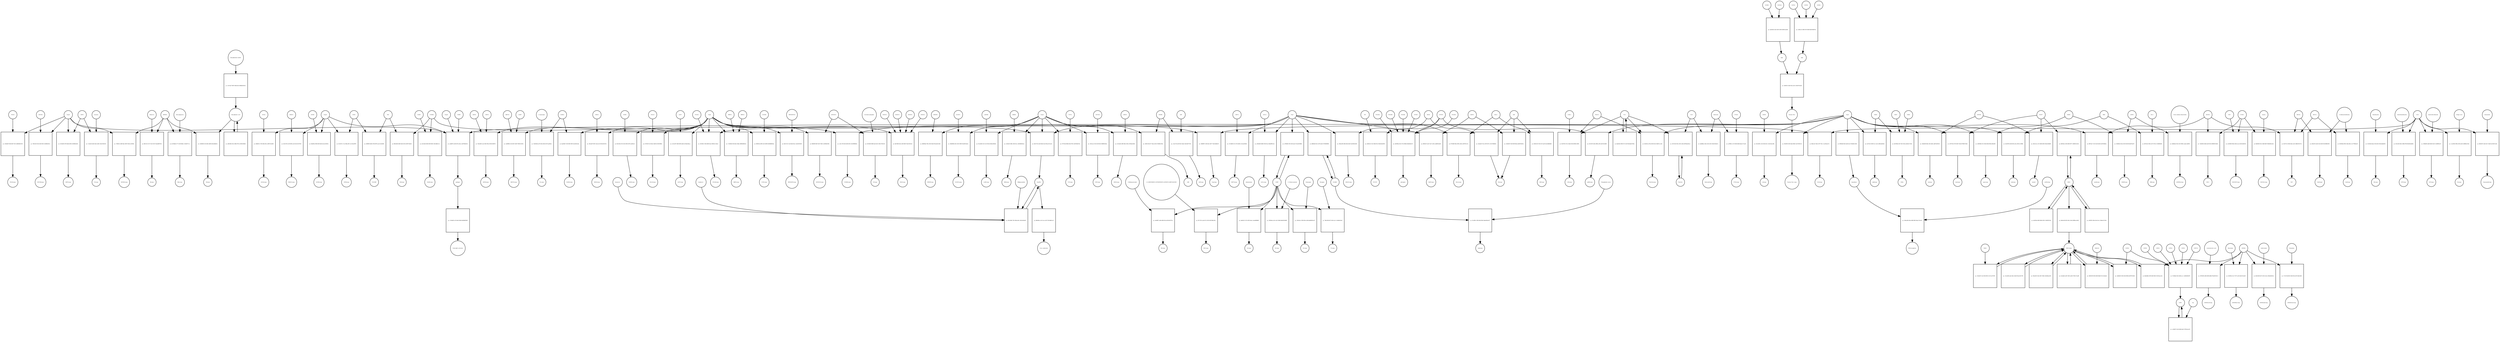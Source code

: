 strict digraph  {
Nsp14 [annotation=urn_miriam_uniprot_P0C6X7, bipartite=0, cls=macromolecule, fontsize=4, label=Nsp14, shape=circle];
"pr_3149a60f-7bd0-4b07-9101-d28644825100" [annotation="", bipartite=1, cls=process, fontsize=4, label="pr_3149a60f-7bd0-4b07-9101-d28644825100", shape=square];
PEG10comp [annotation="urn_miriam_doi_10.1101%2F2020.06.17.156455", bipartite=0, cls=complex, fontsize=4, label=PEG10comp, shape=circle];
PEG10 [annotation=urn_miriam_uniprot_Q86TG7, bipartite=0, cls=macromolecule, fontsize=4, label=PEG10, shape=circle];
"pr_75833c85-5022-4fe9-83f2-1d348f4e95c1" [annotation="", bipartite=1, cls=process, fontsize=4, label="pr_75833c85-5022-4fe9-83f2-1d348f4e95c1", shape=square];
ZNF250comp [annotation="urn_miriam_doi_10.1101%2F2020.06.17.156455", bipartite=0, cls=complex, fontsize=4, label=ZNF250comp, shape=circle];
ZNF250 [annotation=urn_miriam_uniprot_P15622, bipartite=0, cls=macromolecule, fontsize=4, label=ZNF250, shape=circle];
SIRT5 [annotation=urn_miriam_uniprot_Q9NXA8, bipartite=0, cls=macromolecule, fontsize=4, label=SIRT5, shape=circle];
"pr_7ca4fa33-bd32-4be3-a88c-93a415029c05" [annotation="", bipartite=1, cls=process, fontsize=4, label="pr_7ca4fa33-bd32-4be3-a88c-93a415029c05", shape=square];
SScomp [annotation=urn_miriam_pubmed_17355872, bipartite=0, cls=complex, fontsize=4, label=SScomp, shape=circle];
Suramin [annotation="urn_miriam_pubchem.compound_5361", bipartite=0, cls="simple chemical", fontsize=4, label=Suramin, shape=circle];
"pr_fc052d05-5978-4bd2-b905-d13866f2e832" [annotation="", bipartite=1, cls=process, fontsize=4, label="pr_fc052d05-5978-4bd2-b905-d13866f2e832", shape=square];
SIRT5comp [annotation=urn_miriam_pubmed_32353859, bipartite=0, cls=complex, fontsize=4, label=SIRT5comp, shape=circle];
IMPDH2 [annotation=urn_miriam_uniprot_P12268, bipartite=0, cls=macromolecule, fontsize=4, label=IMPDH2, shape=circle];
"pr_685cf1e5-5317-45c0-91d7-50aafb807025" [annotation="", bipartite=1, cls=process, fontsize=4, label="pr_685cf1e5-5317-45c0-91d7-50aafb807025", shape=square];
IRcomp [annotation=urn_miriam_pubmed_17139284, bipartite=0, cls=complex, fontsize=4, label=IRcomp, shape=circle];
Ribavirin [annotation="urn_miriam_pubchem.compound_37542|urn_miriam_doi_10.1016%2FS0140-6736(20)31042-4", bipartite=0, cls="simple chemical", fontsize=4, label=Ribavirin, shape=circle];
"pr_ba75b6db-2777-4c96-84bb-c116d3d77c1c" [annotation="", bipartite=1, cls=process, fontsize=4, label="pr_ba75b6db-2777-4c96-84bb-c116d3d77c1c", shape=square];
IMercomp [annotation=urn_miriam_pubmed_18506437, bipartite=0, cls=complex, fontsize=4, label=IMercomp, shape=circle];
Mercaptopurine [annotation="urn_miriam_pubchem.compound_667490", bipartite=0, cls="simple chemical", fontsize=4, label=Mercaptopurine, shape=circle];
"Mycophenolate mofetil" [annotation="urn_miriam_pubchem.compound_5281078", bipartite=0, cls="simple chemical", fontsize=4, label="Mycophenolate mofetil", shape=circle];
"pr_e4174a37-9687-404d-8e53-f488d2581452" [annotation="", bipartite=1, cls=process, fontsize=4, label="pr_e4174a37-9687-404d-8e53-f488d2581452", shape=square];
"Mycophenolic acid" [annotation="urn_miriam_pubchem.compound_446541|urn_miriam_pubmed_17496727", bipartite=0, cls="simple chemical", fontsize=4, label="Mycophenolic acid", shape=circle];
"pr_3c064854-fc56-4bf3-a886-8cb6cdbbb53c" [annotation="", bipartite=1, cls=process, fontsize=4, label="pr_3c064854-fc56-4bf3-a886-8cb6cdbbb53c", shape=square];
IMcomp [annotation=urn_miriam_pubmed_17496727, bipartite=0, cls=complex, fontsize=4, label=IMcomp, shape=circle];
"pr_73f4823c-bd9f-4ba1-8967-00e3ecc8918b" [annotation="", bipartite=1, cls=process, fontsize=4, label="pr_73f4823c-bd9f-4ba1-8967-00e3ecc8918b", shape=square];
INPDH2comp [annotation=urn_miriam_pubmed_32353859, bipartite=0, cls=complex, fontsize=4, label=INPDH2comp, shape=circle];
Nsp10 [annotation=urn_miriam_uniprot_P0DTD1, bipartite=0, cls=macromolecule, fontsize=4, label=Nsp10, shape=circle];
"pr_5d9dd531-2740-49de-8fce-e89f7e55a608" [annotation="", bipartite=1, cls=process, fontsize=4, label="pr_5d9dd531-2740-49de-8fce-e89f7e55a608", shape=square];
AP2A2comp [annotation=urn_miriam_pubmed_32353859, bipartite=0, cls=complex, fontsize=4, label=AP2A2comp, shape=circle];
AP2A2 [annotation=urn_miriam_uniprot_O94973, bipartite=0, cls=macromolecule, fontsize=4, label=AP2A2, shape=circle];
GFER [annotation=urn_miriam_uniprot_P55789, bipartite=0, cls=macromolecule, fontsize=4, label=GFER, shape=circle];
"pr_d3f86f93-db03-476d-9870-aa21ce02e080" [annotation="", bipartite=1, cls=process, fontsize=4, label="pr_d3f86f93-db03-476d-9870-aa21ce02e080", shape=square];
FGCOMP [annotation=urn_miriam_pubmed_10592235, bipartite=0, cls=complex, fontsize=4, label=FGCOMP, shape=circle];
FAD [annotation="urn_miriam_pubchem.compound_643975", bipartite=0, cls="simple chemical", fontsize=4, label=FAD, shape=circle];
"pr_03c3b73c-7ce2-40ba-bff1-ece10ea487f9" [annotation="", bipartite=1, cls=process, fontsize=4, label="pr_03c3b73c-7ce2-40ba-bff1-ece10ea487f9", shape=square];
GFERcomp [annotation=urn_miriam_pubmed_32353859, bipartite=0, cls=complex, fontsize=4, label=GFERcomp, shape=circle];
"pr_b33c4742-2c8f-4005-acb3-b1b11627933f" [annotation="", bipartite=1, cls=process, fontsize=4, label="pr_b33c4742-2c8f-4005-acb3-b1b11627933f", shape=square];
ERGIC1comp [annotation=urn_miriam_pubmed_32353859, bipartite=0, cls=complex, fontsize=4, label=ERGIC1comp, shape=circle];
ERGIC1 [annotation=urn_miriam_uniprot_Q969X5, bipartite=0, cls=macromolecule, fontsize=4, label=ERGIC1, shape=circle];
"pr_ffab693a-09fd-483f-8e4b-4a1eee93455c" [annotation="", bipartite=1, cls=process, fontsize=4, label="pr_ffab693a-09fd-483f-8e4b-4a1eee93455c", shape=square];
AP2M1comp [annotation=urn_miriam_pubmed_32353859, bipartite=0, cls=complex, fontsize=4, label=AP2M1comp, shape=circle];
AP2M1 [annotation=urn_miriam_uniprot_Q96CW1, bipartite=0, cls=macromolecule, fontsize=4, label=AP2M1, shape=circle];
Nsp8 [annotation="urn_miriam_uniprot_P0DTD1|urn_miriam_ncbiprotein_YP_009725304|urn_miriam_taxonomy_2697049", bipartite=0, cls=macromolecule, fontsize=4, label=Nsp8, shape=circle];
"pr_78a22d03-caa3-44f2-993a-059325290873" [annotation="", bipartite=1, cls=process, fontsize=4, label="pr_78a22d03-caa3-44f2-993a-059325290873", shape=square];
SRP54comp [annotation=urn_miriam_pubmed_32353859, bipartite=0, cls=complex, fontsize=4, label=SRP54comp, shape=circle];
SRP54 [annotation=urn_miriam_uniprot_P61011, bipartite=0, cls=macromolecule, fontsize=4, label=SRP54, shape=circle];
SRP19 [annotation=urn_miriam_uniprot_P09132, bipartite=0, cls=macromolecule, fontsize=4, label=SRP19, shape=circle];
"pr_164cab97-69f1-41ad-a3cf-6016e563191c" [annotation="", bipartite=1, cls=process, fontsize=4, label="pr_164cab97-69f1-41ad-a3cf-6016e563191c", shape=square];
DDX10comp [annotation=urn_miriam_pubmed_32353859, bipartite=0, cls=complex, fontsize=4, label=DDX10comp, shape=circle];
DDX10 [annotation=urn_miriam_uniprot_Q13206, bipartite=0, cls=macromolecule, fontsize=4, label=DDX10, shape=circle];
"pr_1ad49f8b-2126-4657-b309-793851341f0c" [annotation="", bipartite=1, cls=process, fontsize=4, label="pr_1ad49f8b-2126-4657-b309-793851341f0c", shape=square];
MEPCEcomp [annotation=urn_miriam_pubmed_29845934, bipartite=0, cls=complex, fontsize=4, label=MEPCEcomp, shape=circle];
MEPCE [annotation=urn_miriam_uniprot_Q7L2J0, bipartite=0, cls=macromolecule, fontsize=4, label=MEPCE, shape=circle];
LARP7 [annotation=urn_miriam_uniprot_Q4G0J3, bipartite=0, cls=macromolecule, fontsize=4, label=LARP7, shape=circle];
"pr_f8e1420a-9114-4232-8041-887cead022e3" [annotation="", bipartite=1, cls=process, fontsize=4, label="pr_f8e1420a-9114-4232-8041-887cead022e3", shape=square];
NGDNcomp [annotation=urn_miriam_pubmed_32353859, bipartite=0, cls=complex, fontsize=4, label=NGDNcomp, shape=circle];
NGDN [annotation=urn_miriam_uniprot_Q8NEJ9, bipartite=0, cls=macromolecule, fontsize=4, label=NGDN, shape=circle];
NARS2 [annotation=urn_miriam_uniprot_Q96I59, bipartite=0, cls=macromolecule, fontsize=4, label=NARS2, shape=circle];
"pr_7de5854d-aa78-418e-b45b-38173aa38bc2" [annotation="", bipartite=1, cls=process, fontsize=4, label="pr_7de5854d-aa78-418e-b45b-38173aa38bc2", shape=square];
NLcomp [annotation=urn_miriam_pubmed_16753178, bipartite=0, cls=complex, fontsize=4, label=NLcomp, shape=circle];
"L-Asparagine" [annotation="urn_miriam_pubchem.compound_6267", bipartite=0, cls="simple chemical", fontsize=4, label="L-Asparagine", shape=circle];
"pr_0aa05bb7-192f-48f2-95ff-fecbe045c6ad" [annotation="", bipartite=1, cls=process, fontsize=4, label="pr_0aa05bb7-192f-48f2-95ff-fecbe045c6ad", shape=square];
NARS2comp [annotation="urn_miriam_doi_10.1101%2F2020.03.31.019216", bipartite=0, cls=complex, fontsize=4, label=NARS2comp, shape=circle];
Nsp7 [annotation=urn_miriam_uniprot_P0DTD1, bipartite=0, cls=macromolecule, fontsize=4, label=Nsp7, shape=circle];
"pr_31134d85-fc51-4753-b665-a7ae5aef926d" [annotation="", bipartite=1, cls=process, fontsize=4, label="pr_31134d85-fc51-4753-b665-a7ae5aef926d", shape=square];
SRP72comp [annotation=urn_miriam_pubmed_32353859, bipartite=0, cls=complex, fontsize=4, label=SRP72comp, shape=circle];
SRP72 [annotation=urn_miriam_uniprot_O76094, bipartite=0, cls=macromolecule, fontsize=4, label=SRP72, shape=circle];
"pr_b1792f1f-fce9-4be1-b4df-b11030198f4e" [annotation="", bipartite=1, cls=process, fontsize=4, label="pr_b1792f1f-fce9-4be1-b4df-b11030198f4e", shape=square];
NOL10comp [annotation=urn_miriam_pubmed_32353859, bipartite=0, cls=complex, fontsize=4, label=NOL10comp, shape=circle];
NOL10 [annotation=urn_miriam_uniprot_Q9BSC4, bipartite=0, cls=macromolecule, fontsize=4, label=NOL10, shape=circle];
SEPSECS [annotation=urn_miriam_uniprot_Q9HD40, bipartite=0, cls=macromolecule, fontsize=4, label=SEPSECS, shape=circle];
"pr_f2353b50-0686-4aef-b251-566c57655219" [annotation="", bipartite=1, cls=process, fontsize=4, label="pr_f2353b50-0686-4aef-b251-566c57655219", shape=square];
SPcomp [annotation=urn_miriam_pubmed_17194211, bipartite=0, cls=complex, fontsize=4, label=SPcomp, shape=circle];
"Pyridoxal phosphate" [annotation="urn_miriam_pubchem.compound_1051", bipartite=0, cls="simple chemical", fontsize=4, label="Pyridoxal phosphate", shape=circle];
"pr_f00d95f6-f8d7-4b37-9402-1a5856b419b5" [annotation="", bipartite=1, cls=process, fontsize=4, label="pr_f00d95f6-f8d7-4b37-9402-1a5856b419b5", shape=square];
SEPSECScomp [annotation=urn_miriam_pubmed_32353859, bipartite=0, cls=complex, fontsize=4, label=SEPSECScomp, shape=circle];
"pr_2c0ce497-5b06-4859-a8e8-a510dee9baca" [annotation="", bipartite=1, cls=process, fontsize=4, label="pr_2c0ce497-5b06-4859-a8e8-a510dee9baca", shape=square];
AATFcomp [annotation=urn_miriam_pubmed_32353859, bipartite=0, cls=complex, fontsize=4, label=AATFcomp, shape=circle];
AATF [annotation=urn_miriam_uniprot_Q9NY61, bipartite=0, cls=macromolecule, fontsize=4, label=AATF, shape=circle];
MRPS5 [annotation="", bipartite=0, cls=macromolecule, fontsize=4, label=MRPS5, shape=circle];
"pr_7c5b945d-f10d-4be1-8bde-288904d99e24" [annotation="", bipartite=1, cls=process, fontsize=4, label="pr_7c5b945d-f10d-4be1-8bde-288904d99e24", shape=square];
MRPScomp [annotation=urn_miriam_pubmed_32353859, bipartite=0, cls=complex, fontsize=4, label=MRPScomp, shape=circle];
MRPS2 [annotation=urn_miriam_uniprot_Q9Y399, bipartite=0, cls=macromolecule, fontsize=4, label=MRPS2, shape=circle];
EXOSC2 [annotation=urn_miriam_uniprot_Q13868, bipartite=0, cls=macromolecule, fontsize=4, label=EXOSC2, shape=circle];
"pr_9da7f0b9-9a5e-42f0-846f-74dc55912fa3" [annotation="", bipartite=1, cls=process, fontsize=4, label="pr_9da7f0b9-9a5e-42f0-846f-74dc55912fa3", shape=square];
EXOCcomp [annotation="urn_miriam_pubmed_32353859|urn_miriam_pubmed_28514442", bipartite=0, cls=complex, fontsize=4, label=EXOCcomp, shape=circle];
EXOSC3 [annotation=urn_miriam_uniprot_Q9NQT5, bipartite=0, cls=macromolecule, fontsize=4, label=EXOSC3, shape=circle];
EXOSC5 [annotation=urn_miriam_uniprot_Q9NQT4, bipartite=0, cls=macromolecule, fontsize=4, label=EXOSC5, shape=circle];
EXOSC8 [annotation=urn_miriam_uniprot_Q96B26, bipartite=0, cls=macromolecule, fontsize=4, label=EXOSC8, shape=circle];
FOCAD [annotation=urn_miriam_uniprot_Q5VW36, bipartite=0, cls=macromolecule, fontsize=4, label=FOCAD, shape=circle];
"pr_2913f621-393d-4800-9aee-800421c18eed" [annotation="", bipartite=1, cls=process, fontsize=4, label="pr_2913f621-393d-4800-9aee-800421c18eed", shape=square];
FOCADcomp [annotation="urn_miriam_doi_10.1101%2F2020.06.17.156455", bipartite=0, cls=complex, fontsize=4, label=FOCADcomp, shape=circle];
"pr_6f94025a-df85-4e14-b996-9e49d68695ad" [annotation="", bipartite=1, cls=process, fontsize=4, label="pr_6f94025a-df85-4e14-b996-9e49d68695ad", shape=square];
CCDCcomp [annotation=urn_miriam_pubmed_32353859, bipartite=0, cls=complex, fontsize=4, label=CCDCcomp, shape=circle];
CCDC86 [annotation=urn_miriam_uniprot_Q9H6F5, bipartite=0, cls=macromolecule, fontsize=4, label=CCDC86, shape=circle];
"pr_84c01116-11a8-4b26-82ec-3a5d335f1bf9" [annotation="", bipartite=1, cls=process, fontsize=4, label="pr_84c01116-11a8-4b26-82ec-3a5d335f1bf9", shape=square];
MPHOSPHcomp [annotation=urn_miriam_pubmed_32353859, bipartite=0, cls=complex, fontsize=4, label=MPHOSPHcomp, shape=circle];
MPHOSPH10 [annotation=urn_miriam_uniprot_O00566, bipartite=0, cls=macromolecule, fontsize=4, label=MPHOSPH10, shape=circle];
RHOA [annotation=urn_miriam_uniprot_P61586, bipartite=0, cls=macromolecule, fontsize=4, label=RHOA, shape=circle];
"pr_1ba0a627-f3ca-4478-9572-c39c78588d34" [annotation="", bipartite=1, cls=process, fontsize=4, label="pr_1ba0a627-f3ca-4478-9572-c39c78588d34", shape=square];
RGcomp [annotation=urn_miriam_pubmed_10592235, bipartite=0, cls=complex, fontsize=4, label=RGcomp, shape=circle];
GDP [annotation="urn_miriam_pubchem.compound_135398619", bipartite=0, cls="simple chemical", fontsize=4, label=GDP, shape=circle];
"pr_30dee280-260b-40e6-8a95-4ed180225d3f" [annotation="", bipartite=1, cls=process, fontsize=4, label="pr_30dee280-260b-40e6-8a95-4ed180225d3f", shape=square];
RHOA7comp [annotation=urn_miriam_pubmed_32353859, bipartite=0, cls=complex, fontsize=4, label=RHOA7comp, shape=circle];
RAB7A [annotation=urn_miriam_uniprot_P51149, bipartite=0, cls=macromolecule, fontsize=4, label=RAB7A, shape=circle];
"pr_c69e6947-01d9-40ff-8b4a-de6fb79d192c" [annotation="", bipartite=1, cls=process, fontsize=4, label="pr_c69e6947-01d9-40ff-8b4a-de6fb79d192c", shape=square];
"pr_6f829cb7-ade7-4e27-a55b-ca6df810ed26" [annotation="", bipartite=1, cls=process, fontsize=4, label="pr_6f829cb7-ade7-4e27-a55b-ca6df810ed26", shape=square];
RAB7comp [annotation=urn_miriam_pubmed_32353859, bipartite=0, cls=complex, fontsize=4, label=RAB7comp, shape=circle];
COMT [annotation=urn_miriam_uniprot_P21964, bipartite=0, cls=macromolecule, fontsize=4, label=COMT, shape=circle];
"pr_e4a96ff7-a44b-4006-822a-bb70ef3d776a" [annotation="", bipartite=1, cls=process, fontsize=4, label="pr_e4a96ff7-a44b-4006-822a-bb70ef3d776a", shape=square];
MCcomp [annotation=urn_miriam_pubmed_1170911, bipartite=0, cls=complex, fontsize=4, label=MCcomp, shape=circle];
"2-Methoxyestradiol" [annotation="urn_miriam_pubchem.compound_66414", bipartite=0, cls="simple chemical", fontsize=4, label="2-Methoxyestradiol", shape=circle];
"pr_fd7c7d7a-2a2d-47c2-831f-d027d6fa194c" [annotation="", bipartite=1, cls=process, fontsize=4, label="pr_fd7c7d7a-2a2d-47c2-831f-d027d6fa194c", shape=square];
DNCcomp [annotation=urn_miriam_pubmed_10592235, bipartite=0, cls=complex, fontsize=4, label=DNCcomp, shape=circle];
"(3_4-DIHYDROXY-2-NITROPHENYL)(PHENYL)METHANONE" [annotation="urn_miriam_pubchem.compound_6914595", bipartite=0, cls="simple chemical", fontsize=4, label="(3_4-DIHYDROXY-2-NITROPHENYL)(PHENYL)METHANONE", shape=circle];
"pr_4ed0a521-1f21-4d7b-9a4a-c3ae4b688b80" [annotation="", bipartite=1, cls=process, fontsize=4, label="pr_4ed0a521-1f21-4d7b-9a4a-c3ae4b688b80", shape=square];
ACcomp [annotation=urn_miriam_pubmed_20196537, bipartite=0, cls=complex, fontsize=4, label=ACcomp, shape=circle];
Ademetionine [annotation="urn_miriam_pubchem.compound_34755", bipartite=0, cls="simple chemical", fontsize=4, label=Ademetionine, shape=circle];
"pr_35036bcd-a10c-4e31-90d0-d9a0835280d9" [annotation="", bipartite=1, cls=process, fontsize=4, label="pr_35036bcd-a10c-4e31-90d0-d9a0835280d9", shape=square];
DCcomp [annotation=urn_miriam_pubmed_17016423, bipartite=0, cls=complex, fontsize=4, label=DCcomp, shape=circle];
"3_5-Dinitrocatechol" [annotation="urn_miriam_pubchem.compound_3870203", bipartite=0, cls="simple chemical", fontsize=4, label="3_5-Dinitrocatechol", shape=circle];
"pr_1450cb2c-47d8-459e-a30d-bde8b605ac6f" [annotation="", bipartite=1, cls=process, fontsize=4, label="pr_1450cb2c-47d8-459e-a30d-bde8b605ac6f", shape=square];
NCcomp [annotation=urn_miriam_pubmed_12876237, bipartite=0, cls=complex, fontsize=4, label=NCcomp, shape=circle];
Entacapone [annotation="urn_miriam_pubchem.compound_5281081", bipartite=0, cls="simple chemical", fontsize=4, label=Entacapone, shape=circle];
"pr_7b9e3308-4f27-4616-a2c1-cfebdfa432e6" [annotation="", bipartite=1, cls=process, fontsize=4, label="pr_7b9e3308-4f27-4616-a2c1-cfebdfa432e6", shape=square];
TCcomp [annotation=urn_miriam_pubmed_20502133, bipartite=0, cls=complex, fontsize=4, label=TCcomp, shape=circle];
Tolcapone [annotation="urn_miriam_pubchem.compound_4659569", bipartite=0, cls="simple chemical", fontsize=4, label=Tolcapone, shape=circle];
"pr_a7f9568f-1f03-433f-ada3-57ea50c996b0" [annotation="", bipartite=1, cls=process, fontsize=4, label="pr_a7f9568f-1f03-433f-ada3-57ea50c996b0", shape=square];
pathogen [annotation="urn_miriam_doi_10.1101%2F2020.03.31.019216", bipartite=0, cls=complex, fontsize=4, label=pathogen, shape=circle];
"pr_e7c0bd29-e12f-44e9-95d8-9e964b9f3069" [annotation="", bipartite=1, cls=process, fontsize=4, label="pr_e7c0bd29-e12f-44e9-95d8-9e964b9f3069", shape=square];
Neutrophil_activation [annotation="", bipartite=0, cls=phenotype, fontsize=4, label=Neutrophil_activation, shape=circle];
RALA [annotation=urn_miriam_uniprot_P11233, bipartite=0, cls=macromolecule, fontsize=4, label=RALA, shape=circle];
"pr_36559c38-7245-4e7f-aa95-2fec6b864b48" [annotation="", bipartite=1, cls=process, fontsize=4, label="pr_36559c38-7245-4e7f-aa95-2fec6b864b48", shape=square];
GDPcomp [annotation=urn_miriam_pubmed_10592235, bipartite=0, cls=complex, fontsize=4, label=GDPcomp, shape=circle];
"pr_ff7198df-95be-4993-a30d-ec49f7931c32" [annotation="", bipartite=1, cls=process, fontsize=4, label="pr_ff7198df-95be-4993-a30d-ec49f7931c32", shape=square];
RALAcomp [annotation=urn_miriam_pubmed_32353859, bipartite=0, cls=complex, fontsize=4, label=RALAcomp, shape=circle];
CYB5R3 [annotation=urn_miriam_uniprot_P00387, bipartite=0, cls=macromolecule, fontsize=4, label=CYB5R3, shape=circle];
"pr_860a56d0-4d46-40a9-b156-e05ff71b4dc6" [annotation="", bipartite=1, cls=process, fontsize=4, label="pr_860a56d0-4d46-40a9-b156-e05ff71b4dc6", shape=square];
FADcomp [annotation=urn_miriam_pubmed_17016423, bipartite=0, cls=complex, fontsize=4, label=FADcomp, shape=circle];
"pr_e6c32b24-6460-4659-8645-1dfc4db8c3c2" [annotation="", bipartite=1, cls=process, fontsize=4, label="pr_e6c32b24-6460-4659-8645-1dfc4db8c3c2", shape=square];
NADHcomp [annotation=urn_miriam_pubmed_17341833, bipartite=0, cls=complex, fontsize=4, label=NADHcomp, shape=circle];
NADH [annotation="urn_miriam_pubchem.compound_439153", bipartite=0, cls="simple chemical", fontsize=4, label=NADH, shape=circle];
"pr_ce6cc700-45e9-4df3-bf53-25229998645e" [annotation="", bipartite=1, cls=process, fontsize=4, label="pr_ce6cc700-45e9-4df3-bf53-25229998645e", shape=square];
CYB5R3comp [annotation=urn_miriam_pubmed_32353859, bipartite=0, cls=complex, fontsize=4, label=CYB5R3comp, shape=circle];
"pr_ae6d0f72-a036-497a-b5ea-ca6970db1632" [annotation="", bipartite=1, cls=process, fontsize=4, label="pr_ae6d0f72-a036-497a-b5ea-ca6970db1632", shape=square];
Nsp9 [annotation="urn_miriam_uniprot_P0DTD1|urn_miriam_ncbiprotein_YP_009725305", bipartite=0, cls=macromolecule, fontsize=4, label=Nsp9, shape=circle];
Nsp16 [annotation=urn_miriam_uniprot_P0C6X7, bipartite=0, cls=macromolecule, fontsize=4, label=Nsp16, shape=circle];
NEMF [annotation=urn_miriam_uniprot_O60524, bipartite=0, cls=macromolecule, fontsize=4, label=NEMF, shape=circle];
homodimer [annotation=urn_miriam_pubmed_19153232, bipartite=0, cls=complex, fontsize=4, label=homodimer, shape=circle];
"pr_c80aa58d-43da-4488-9965-66a2c7b1cffc" [annotation="", bipartite=1, cls=process, fontsize=4, label="pr_c80aa58d-43da-4488-9965-66a2c7b1cffc", shape=square];
RNArecognition [annotation=urn_miriam_pubmed_19153232, bipartite=0, cls=complex, fontsize=4, label=RNArecognition, shape=circle];
ssRNAoligo [annotation=urn_miriam_pubmed_19153232, bipartite=0, cls="nucleic acid feature", fontsize=4, label=ssRNAoligo, shape=circle];
"pr_ff0f9a8b-90e4-4a83-bcef-392dd0c25635" [annotation="", bipartite=1, cls=process, fontsize=4, label="pr_ff0f9a8b-90e4-4a83-bcef-392dd0c25635", shape=square];
"pr_a590ed85-4688-47d6-91a2-3d4a9ff01e3e" [annotation="", bipartite=1, cls=process, fontsize=4, label="pr_a590ed85-4688-47d6-91a2-3d4a9ff01e3e", shape=square];
ACSLcomp [annotation=urn_miriam_pubmed_32353859, bipartite=0, cls=complex, fontsize=4, label=ACSLcomp, shape=circle];
ACSL3 [annotation="", bipartite=0, cls=macromolecule, fontsize=4, label=ACSL3, shape=circle];
CA12 [annotation=urn_miriam_uniprot_O43570, bipartite=0, cls=macromolecule, fontsize=4, label=CA12, shape=circle];
"pr_19c43fad-6aba-413b-b501-85eb3abbb593" [annotation="", bipartite=1, cls=process, fontsize=4, label="pr_19c43fad-6aba-413b-b501-85eb3abbb593", shape=square];
BZcomp [annotation=urn_miriam_pubmed_19119014, bipartite=0, cls=complex, fontsize=4, label=BZcomp, shape=circle];
Benzthiazide [annotation="urn_miriam_pubchem.compound_2343", bipartite=0, cls="simple chemical", fontsize=4, label=Benzthiazide, shape=circle];
"pr_9c02cd02-0bfc-408b-8784-f8e00e0a8d44" [annotation="", bipartite=1, cls=process, fontsize=4, label="pr_9c02cd02-0bfc-408b-8784-f8e00e0a8d44", shape=square];
HFTcomp [annotation=urn_miriam_pubmed_19119014, bipartite=0, cls=complex, fontsize=4, label=HFTcomp, shape=circle];
Hydroflumethiazide [annotation="urn_miriam_pubchem.compound_70876165", bipartite=0, cls="simple chemical", fontsize=4, label=Hydroflumethiazide, shape=circle];
"pr_1f06d405-da86-4826-9cd4-11e68f902cb7" [annotation="", bipartite=1, cls=process, fontsize=4, label="pr_1f06d405-da86-4826-9cd4-11e68f902cb7", shape=square];
HCTcomp [annotation=urn_miriam_pubmed_19119014, bipartite=0, cls=complex, fontsize=4, label=HCTcomp, shape=circle];
Hydrochlorothiazide [annotation="urn_miriam_pubchem.compound_3639", bipartite=0, cls="simple chemical", fontsize=4, label=Hydrochlorothiazide, shape=circle];
"pr_1ca29292-999a-4530-ae04-c48608ec50a5" [annotation="", bipartite=1, cls=process, fontsize=4, label="pr_1ca29292-999a-4530-ae04-c48608ec50a5", shape=square];
EAcomp [annotation=urn_miriam_pubmed_20185318, bipartite=0, cls=complex, fontsize=4, label=EAcomp, shape=circle];
"Ellagic Acid" [annotation="urn_miriam_pubchem.compound_5281855", bipartite=0, cls="simple chemical", fontsize=4, label="Ellagic Acid", shape=circle];
"pr_88e9427f-c8a0-43c7-9ad9-afc45657a33d" [annotation="", bipartite=1, cls=process, fontsize=4, label="pr_88e9427f-c8a0-43c7-9ad9-afc45657a33d", shape=square];
ZonisamideComp [annotation=urn_miriam_pubmed_19703035, bipartite=0, cls=complex, fontsize=4, label=ZonisamideComp, shape=circle];
Zonisamide [annotation="urn_miriam_pubchem.substance_5734", bipartite=0, cls="simple chemical", fontsize=4, label=Zonisamide, shape=circle];
"pr_80dce5a7-b82c-4677-85cc-1ac02fae3e7c" [annotation="", bipartite=1, cls=process, fontsize=4, label="pr_80dce5a7-b82c-4677-85cc-1ac02fae3e7c", shape=square];
CA12comp [annotation="urn_miriam_doi_10.1101%2F2020.06.17.156455", bipartite=0, cls=complex, fontsize=4, label=CA12comp, shape=circle];
"pr_d84fb2df-29c2-4278-a6e6-7b784094f0fc" [annotation="", bipartite=1, cls=process, fontsize=4, label="pr_d84fb2df-29c2-4278-a6e6-7b784094f0fc", shape=square];
SCARB1 [annotation=urn_miriam_uniprot_Q8WTV0, bipartite=0, cls=macromolecule, fontsize=4, label=SCARB1, shape=circle];
"pr_91cdf05c-5f09-462d-99fe-9bab45b5ab73" [annotation="", bipartite=1, cls=process, fontsize=4, label="pr_91cdf05c-5f09-462d-99fe-9bab45b5ab73", shape=square];
lipidcomp [annotation=urn_miriam_pubmed_16530182, bipartite=0, cls=complex, fontsize=4, label=lipidcomp, shape=circle];
"Phosphatidyl serine" [annotation="urn_miriam_pubchem.compound_6323481", bipartite=0, cls="simple chemical", fontsize=4, label="Phosphatidyl serine", shape=circle];
Nsp12 [annotation=urn_miriam_uniprot_P0DTD1, bipartite=0, cls=macromolecule, fontsize=4, label=Nsp12, shape=circle];
"pr_d08499ad-78dc-4814-9da9-952a2d21254d" [annotation="", bipartite=1, cls=process, fontsize=4, label="pr_d08499ad-78dc-4814-9da9-952a2d21254d", shape=square];
MYCBPcomp [annotation=urn_miriam_pubmed_32353859, bipartite=0, cls=complex, fontsize=4, label=MYCBPcomp, shape=circle];
MYCBP2 [annotation=urn_miriam_uniprot_O75592, bipartite=0, cls=macromolecule, fontsize=4, label=MYCBP2, shape=circle];
"pr_58b4990b-d1b1-4301-9699-01be687ab3ee" [annotation="", bipartite=1, cls=process, fontsize=4, label="pr_58b4990b-d1b1-4301-9699-01be687ab3ee", shape=square];
ZC3H7Acomp [annotation=urn_miriam_pubmed_32353859, bipartite=0, cls=complex, fontsize=4, label=ZC3H7Acomp, shape=circle];
"ZC3H7A " [annotation=urn_miriam_uniprot_Q8IWR0, bipartite=0, cls=macromolecule, fontsize=4, label="ZC3H7A ", shape=circle];
"pr_b7aa36df-3c01-4c33-90cd-b50da1bf9eb5" [annotation="", bipartite=1, cls=process, fontsize=4, label="pr_b7aa36df-3c01-4c33-90cd-b50da1bf9eb5", shape=square];
LARPcomp [annotation=urn_miriam_pubmed_32353859, bipartite=0, cls=complex, fontsize=4, label=LARPcomp, shape=circle];
"LARP4B " [annotation=urn_miriam_uniprot_Q92615, bipartite=0, cls=macromolecule, fontsize=4, label="LARP4B ", shape=circle];
"pr_cb1dbc03-488c-4563-9ecc-d20368438ceb" [annotation="", bipartite=1, cls=process, fontsize=4, label="pr_cb1dbc03-488c-4563-9ecc-d20368438ceb", shape=square];
RBMcomp [annotation=urn_miriam_pubmed_32353859, bipartite=0, cls=complex, fontsize=4, label=RBMcomp, shape=circle];
RBM41 [annotation=urn_miriam_uniprot_Q96IZ5, bipartite=0, cls=macromolecule, fontsize=4, label=RBM41, shape=circle];
"pr_0757fe2b-986d-441d-979e-1b297bb367a6" [annotation="", bipartite=1, cls=process, fontsize=4, label="pr_0757fe2b-986d-441d-979e-1b297bb367a6", shape=square];
TCFcomp [annotation=urn_miriam_pubmed_32353859, bipartite=0, cls=complex, fontsize=4, label=TCFcomp, shape=circle];
TCF12 [annotation=urn_miriam_uniprot_Q99081, bipartite=0, cls=macromolecule, fontsize=4, label=TCF12, shape=circle];
"pr_310e1ac2-0120-419f-84cf-9dff6ffe58ee" [annotation="", bipartite=1, cls=process, fontsize=4, label="pr_310e1ac2-0120-419f-84cf-9dff6ffe58ee", shape=square];
ZNFcomp [annotation=urn_miriam_pubmed_32353859, bipartite=0, cls=complex, fontsize=4, label=ZNFcomp, shape=circle];
ZNF318 [annotation=urn_miriam_uniprot_Q5VUA4, bipartite=0, cls=macromolecule, fontsize=4, label=ZNF318, shape=circle];
BCKDK [annotation=urn_miriam_uniprot_O14874, bipartite=0, cls=macromolecule, fontsize=4, label=BCKDK, shape=circle];
"pr_c12ee71b-bc9f-40c3-8ab2-1bb12b077550" [annotation="", bipartite=1, cls=process, fontsize=4, label="pr_c12ee71b-bc9f-40c3-8ab2-1bb12b077550", shape=square];
ADPcomp [annotation=urn_miriam_pubmed_17016423, bipartite=0, cls=complex, fontsize=4, label=ADPcomp, shape=circle];
ADP [annotation="urn_miriam_pubchem.compound_6022", bipartite=0, cls="simple chemical", fontsize=4, label=ADP, shape=circle];
"pr_33d91146-8a77-44a2-a925-b738d05cf38e" [annotation="", bipartite=1, cls=process, fontsize=4, label="pr_33d91146-8a77-44a2-a925-b738d05cf38e", shape=square];
s389 [annotation=urn_miriam_pubmed_32353859, bipartite=0, cls=complex, fontsize=4, label=s389, shape=circle];
"pr_e19cabb1-d0f0-46bc-9efb-cd7d0abc80e9" [annotation="", bipartite=1, cls=process, fontsize=4, label="pr_e19cabb1-d0f0-46bc-9efb-cd7d0abc80e9", shape=square];
SBNOcomp [annotation=urn_miriam_pubmed_32353859, bipartite=0, cls=complex, fontsize=4, label=SBNOcomp, shape=circle];
SBNO1 [annotation=urn_miriam_uniprot_A3KN83, bipartite=0, cls=macromolecule, fontsize=4, label=SBNO1, shape=circle];
Nsp7812 [annotation="urn_miriam_doi_10.1126%2Fscience.abc1560", bipartite=0, cls=complex, fontsize=4, label=Nsp7812, shape=circle];
"pr_8d0a08ae-cdc5-4cca-af10-762c8bdfc1e9" [annotation="", bipartite=1, cls=process, fontsize=4, label="pr_8d0a08ae-cdc5-4cca-af10-762c8bdfc1e9", shape=square];
virus_replication [annotation="urn_miriam_doi_10.1126%2Fscience.abc1560", bipartite=0, cls=phenotype, fontsize=4, label=virus_replication, shape=circle];
"pr_64227154-2a58-44b2-b1a0-9b1ae57aecdc" [annotation="", bipartite=1, cls=process, fontsize=4, label="pr_64227154-2a58-44b2-b1a0-9b1ae57aecdc", shape=square];
ELN [annotation=urn_miriam_uniprot_P15502, bipartite=0, cls=macromolecule, fontsize=4, label=ELN, shape=circle];
"pr_ba8d68ac-b02e-43ef-a052-5b3d1363da7a" [annotation="", bipartite=1, cls=process, fontsize=4, label="pr_ba8d68ac-b02e-43ef-a052-5b3d1363da7a", shape=square];
RofecoxibComp [annotation="urn_miriam_pubmed_17620346|urn_miriam_pubmed_16679386", bipartite=0, cls=complex, fontsize=4, label=RofecoxibComp, shape=circle];
Rofecoxib [annotation="urn_miriam_pubchem.compound_5090", bipartite=0, cls="simple chemical", fontsize=4, label=Rofecoxib, shape=circle];
EDNRA [annotation=urn_miriam_uniprot_P25101, bipartite=0, cls=macromolecule, fontsize=4, label=EDNRA, shape=circle];
"pr_297b592f-a684-4066-bd6b-874a601941c5" [annotation="", bipartite=1, cls=process, fontsize=4, label="pr_297b592f-a684-4066-bd6b-874a601941c5", shape=square];
EDNRAcetComp [annotation=urn_miriam_pubmed_10727528, bipartite=0, cls=complex, fontsize=4, label=EDNRAcetComp, shape=circle];
"Acetylsalicylic acid" [annotation="urn_miriam_pubchem.compound_2244", bipartite=0, cls="simple chemical", fontsize=4, label="Acetylsalicylic acid", shape=circle];
"pr_f3e959a1-fac7-4737-acfb-42dcf15a5a0f" [annotation="", bipartite=1, cls=process, fontsize=4, label="pr_f3e959a1-fac7-4737-acfb-42dcf15a5a0f", shape=square];
EDNRMacComp [annotation="urn_miriam_pubmed_24261583|urn_miriam_pubmed_22862294|urn_miriam_pubmed_22458347", bipartite=0, cls=complex, fontsize=4, label=EDNRMacComp, shape=circle];
Macitentan [annotation="urn_miriam_pubchem.compound_16004692", bipartite=0, cls="simple chemical", fontsize=4, label=Macitentan, shape=circle];
"pr_6b1b19d3-8e75-4335-a52a-218be4b292cb" [annotation="", bipartite=1, cls=process, fontsize=4, label="pr_6b1b19d3-8e75-4335-a52a-218be4b292cb", shape=square];
EDNRAmbComp [annotation=urn_miriam_pubmed_20811346, bipartite=0, cls=complex, fontsize=4, label=EDNRAmbComp, shape=circle];
Ambrisentan [annotation="urn_miriam_pubchem.compound_6918493", bipartite=0, cls="simple chemical", fontsize=4, label=Ambrisentan, shape=circle];
"pr_7c7dc7dd-0d53-43d4-925a-b917afbe52d8" [annotation="", bipartite=1, cls=process, fontsize=4, label="pr_7c7dc7dd-0d53-43d4-925a-b917afbe52d8", shape=square];
EDNRASitaComp [annotation=urn_miriam_pubmed_17472992, bipartite=0, cls=complex, fontsize=4, label=EDNRASitaComp, shape=circle];
Sitaxentan [annotation="urn_miriam_pubchem.compound_643975", bipartite=0, cls="simple chemical", fontsize=4, label=Sitaxentan, shape=circle];
AIFM1 [annotation=urn_miriam_uniprot_O95831, bipartite=0, cls=macromolecule, fontsize=4, label=AIFM1, shape=circle];
"pr_4c8bb9ad-165e-45c9-99bf-caedac3a8959" [annotation="", bipartite=1, cls=process, fontsize=4, label="pr_4c8bb9ad-165e-45c9-99bf-caedac3a8959", shape=square];
AIFMFlaComp [annotation="urn_miriam_pubmed_17016423|urn_miriam_pubmed_17139284|urn_miriam_pubmed_10592235", bipartite=0, cls=complex, fontsize=4, label=AIFMFlaComp, shape=circle];
"Flavin adenine dinucleotide" [annotation="urn_miriam_pubchem.compound_643975", bipartite=0, cls="simple chemical", fontsize=4, label="Flavin adenine dinucleotide", shape=circle];
PCSK1 [annotation="", bipartite=0, cls=macromolecule, fontsize=4, label=PCSK1, shape=circle];
"pr_ee345683-066a-402d-acaa-2b518e3b6518" [annotation="", bipartite=1, cls=process, fontsize=4, label="pr_ee345683-066a-402d-acaa-2b518e3b6518", shape=square];
NECENVComp [annotation=urn_miriam_pubmed_8940009, bipartite=0, cls=complex, fontsize=4, label=NECENVComp, shape=circle];
ENV [annotation="urn_miriam_uniprot_A0A517FIL8|urn_miriam_taxonomy_11676", bipartite=0, cls=macromolecule, fontsize=4, label=ENV, shape=circle];
"pr_f8a893b9-36c2-4db0-8b07-89d264f2e2d2" [annotation="", bipartite=1, cls=process, fontsize=4, label="pr_f8a893b9-36c2-4db0-8b07-89d264f2e2d2", shape=square];
NECINsComp [annotation="urn_miriam_pubmed_17016423|urn_miriam_pubmed_17139284", bipartite=0, cls=complex, fontsize=4, label=NECINsComp, shape=circle];
Insulin [annotation=urn_miriam_uniprot_P01308, bipartite=0, cls=macromolecule, fontsize=4, label=Insulin, shape=circle];
MAT2A [annotation=urn_miriam_uniprot_P31153, bipartite=0, cls=macromolecule, fontsize=4, label=MAT2A, shape=circle];
"pr_d543e97a-6a63-4c62-b6f3-94c948fb5590" [annotation="", bipartite=1, cls=process, fontsize=4, label="pr_d543e97a-6a63-4c62-b6f3-94c948fb5590", shape=square];
SAdComp2 [annotation="urn_miriam_pubmed_12660248|urn_miriam_pubmed_12023972|urn_miriam_pubmed_11596649", bipartite=0, cls=complex, fontsize=4, label=SAdComp2, shape=circle];
"S-Adenosylmethionine" [annotation="urn_miriam_pubchem.compound_34755", bipartite=0, cls="simple chemical", fontsize=4, label="S-Adenosylmethionine", shape=circle];
PTGS2 [annotation="", bipartite=0, cls=macromolecule, fontsize=4, label=PTGS2, shape=circle];
"pr_acf9f8e1-e119-450d-b4b8-ba6ae171ea01" [annotation="", bipartite=1, cls=process, fontsize=4, label="pr_acf9f8e1-e119-450d-b4b8-ba6ae171ea01", shape=square];
PTGScomp [annotation=urn_miriam_pubmed_20724158, bipartite=0, cls=complex, fontsize=4, label=PTGScomp, shape=circle];
MAT1A [annotation=urn_miriam_uniprot_Q00266, bipartite=0, cls=macromolecule, fontsize=4, label=MAT1A, shape=circle];
"pr_461069ab-099c-45ba-8b2c-ec27709b2a29" [annotation="", bipartite=1, cls=process, fontsize=4, label="pr_461069ab-099c-45ba-8b2c-ec27709b2a29", shape=square];
SAdComp [annotation="urn_miriam_pubmed_12631701|urn_miriam_pubmed_12060674|urn_miriam_pubmed_11301045|urn_miriam_pubmed_12660248", bipartite=0, cls=complex, fontsize=4, label=SAdComp, shape=circle];
"EDN1-homo" [annotation=urn_miriam_pubmed_17678888, bipartite=0, cls=complex, fontsize=4, label="EDN1-homo", shape=circle];
"pr_c14ca60d-eade-4dec-8a0d-023ae1b51709" [annotation="", bipartite=1, cls=process, fontsize=4, label="pr_c14ca60d-eade-4dec-8a0d-023ae1b51709", shape=square];
"pr_de7ab7f3-d18a-498b-a18f-a4ef10cb3d69" [annotation="", bipartite=1, cls=process, fontsize=4, label="pr_de7ab7f3-d18a-498b-a18f-a4ef10cb3d69", shape=square];
gtf2f2comp [annotation=urn_miriam_pubmed_32353859, bipartite=0, cls=complex, fontsize=4, label=gtf2f2comp, shape=circle];
GTF2F2 [annotation="urn_miriam_uniprot_P13984|urn_miriam_pubmed_10428810", bipartite=0, cls=macromolecule, fontsize=4, label=GTF2F2, shape=circle];
"pr_625d10ca-b76a-4634-8c4e-f2d4f11cce4d" [annotation="", bipartite=1, cls=process, fontsize=4, label="pr_625d10ca-b76a-4634-8c4e-f2d4f11cce4d", shape=square];
Fibrillincomp [annotation=urn_miriam_pubmed_32353859, bipartite=0, cls=complex, fontsize=4, label=Fibrillincomp, shape=circle];
PLG [annotation="", bipartite=0, cls=macromolecule, fontsize=4, label=PLG, shape=circle];
FBLN5 [annotation="", bipartite=0, cls=macromolecule, fontsize=4, label=FBLN5, shape=circle];
"pr_4cd73e51-8f4f-41cc-bcef-cdf0e4a69e9d" [annotation="", bipartite=1, cls=process, fontsize=4, label="pr_4cd73e51-8f4f-41cc-bcef-cdf0e4a69e9d", shape=square];
nek9comp [annotation=urn_miriam_pubmed_32353859, bipartite=0, cls=complex, fontsize=4, label=nek9comp, shape=circle];
NEK9 [annotation=urn_miriam_uniprot_Q8TD19, bipartite=0, cls=macromolecule, fontsize=4, label=NEK9, shape=circle];
"pr_e04f308d-327e-492d-829b-096ec0b0ed00" [annotation="", bipartite=1, cls=process, fontsize=4, label="pr_e04f308d-327e-492d-829b-096ec0b0ed00", shape=square];
spartcomp [annotation=urn_miriam_pubmed_32353859, bipartite=0, cls=complex, fontsize=4, label=spartcomp, shape=circle];
SPART [annotation=urn_miriam_uniprot_Q8N0X7, bipartite=0, cls=macromolecule, fontsize=4, label=SPART, shape=circle];
"pr_45c42285-cc82-435b-8c0c-1e0e1b2ecd0b" [annotation="", bipartite=1, cls=process, fontsize=4, label="pr_45c42285-cc82-435b-8c0c-1e0e1b2ecd0b", shape=square];
eifcomp [annotation=urn_miriam_pubmed_32353859, bipartite=0, cls=complex, fontsize=4, label=eifcomp, shape=circle];
EIF4H [annotation="urn_miriam_uniprot_Q15056|urn_miriam_pubmed_10585411|urn_miriam_pubmed_11418588", bipartite=0, cls=macromolecule, fontsize=4, label=EIF4H, shape=circle];
"pr_3d75761d-7b79-4857-932b-f9798f27434d" [annotation="", bipartite=1, cls=process, fontsize=4, label="pr_3d75761d-7b79-4857-932b-f9798f27434d", shape=square];
dcafcomp [annotation=urn_miriam_pubmed_32353859, bipartite=0, cls=complex, fontsize=4, label=dcafcomp, shape=circle];
DCAF7 [annotation="urn_miriam_uniprot_P61962|urn_miriam_pubmed_16887337|urn_miriam_pubmed_16949367", bipartite=0, cls=macromolecule, fontsize=4, label=DCAF7, shape=circle];
"pr_19eb8209-69dc-4f22-bd8c-ab697a6f5543" [annotation="", bipartite=1, cls=process, fontsize=4, label="pr_19eb8209-69dc-4f22-bd8c-ab697a6f5543", shape=square];
znfcomp [annotation=urn_miriam_pubmed_32353859, bipartite=0, cls=complex, fontsize=4, label=znfcomp, shape=circle];
ZNF503 [annotation=urn_miriam_uniprot_Q96F45, bipartite=0, cls=macromolecule, fontsize=4, label=ZNF503, shape=circle];
"pr_6e240769-e4fd-4f34-a25a-209c5cc098fb" [annotation="", bipartite=1, cls=process, fontsize=4, label="pr_6e240769-e4fd-4f34-a25a-209c5cc098fb", shape=square];
mibcomp [annotation=urn_miriam_pubmed_32353859, bipartite=0, cls=complex, fontsize=4, label=mibcomp, shape=circle];
MIB1 [annotation="urn_miriam_uniprot_Q86YT6|urn_miriam_pubmed_24185901", bipartite=0, cls=macromolecule, fontsize=4, label=MIB1, shape=circle];
"pr_d16e1e1a-cc91-4666-b958-1fb4cd56d48f" [annotation="", bipartite=1, cls=process, fontsize=4, label="pr_d16e1e1a-cc91-4666-b958-1fb4cd56d48f", shape=square];
dcafznf [annotation=urn_miriam_pubmed_27705803, bipartite=0, cls=complex, fontsize=4, label=dcafznf, shape=circle];
"pr_595eff05-45f4-4da4-96d6-12e4734f5c3b" [annotation="", bipartite=1, cls=process, fontsize=4, label="pr_595eff05-45f4-4da4-96d6-12e4734f5c3b", shape=square];
"Nuclear Pore comp" [annotation=urn_miriam_pubmed_32353859, bipartite=0, cls=complex, fontsize=4, label="Nuclear Pore comp", shape=circle];
"Nuclear Pore" [annotation=urn_miriam_pubmed_32296183, bipartite=0, cls=complex, fontsize=4, label="Nuclear Pore", shape=circle];
NUP214 [annotation=urn_miriam_uniprot_P35658, bipartite=0, cls=macromolecule, fontsize=4, label=NUP214, shape=circle];
"pr_0aa49e2b-3a42-4281-b309-634f451ade40" [annotation="", bipartite=1, cls=process, fontsize=4, label="pr_0aa49e2b-3a42-4281-b309-634f451ade40", shape=square];
nup2 [annotation=urn_miriam_pubmed_9049309, bipartite=0, cls=complex, fontsize=4, label=nup2, shape=circle];
NUP88 [annotation="urn_miriam_uniprot_Q99567|urn_miriam_pubmed_30543681", bipartite=0, cls=macromolecule, fontsize=4, label=NUP88, shape=circle];
"pr_ed402f7e-9edf-43ee-a421-24530570a3df" [annotation="", bipartite=1, cls=process, fontsize=4, label="pr_ed402f7e-9edf-43ee-a421-24530570a3df", shape=square];
nup1 [annotation=urn_miriam_pubmed_12196509, bipartite=0, cls=complex, fontsize=4, label=nup1, shape=circle];
"pr_d248cb12-16cf-40b4-95c2-89a5b4cdb97d" [annotation="", bipartite=1, cls=process, fontsize=4, label="pr_d248cb12-16cf-40b4-95c2-89a5b4cdb97d", shape=square];
"TAT-HIV" [annotation=urn_miriam_pubmed_8934526, bipartite=0, cls=complex, fontsize=4, label="TAT-HIV", shape=circle];
TAT [annotation="urn_miriam_uniprot_A6MI22|urn_miriam_taxonomy_11676", bipartite=0, cls=macromolecule, fontsize=4, label=TAT, shape=circle];
EDN1 [annotation=urn_miriam_ncbigene_1906, bipartite=0, cls="nucleic acid feature", fontsize=4, label=EDN1, shape=circle];
"pr_b0fe6c68-9435-445c-b1bd-289f8eca92d2" [annotation="", bipartite=1, cls=process, fontsize=4, label="pr_b0fe6c68-9435-445c-b1bd-289f8eca92d2", shape=square];
BAG6 [annotation=urn_miriam_uniprot_P46379, bipartite=0, cls=macromolecule, fontsize=4, label=BAG6, shape=circle];
"pr_332a0e47-e1ef-4f24-895c-6c311a27b799" [annotation="", bipartite=1, cls=process, fontsize=4, label="pr_332a0e47-e1ef-4f24-895c-6c311a27b799", shape=square];
Vpr [annotation="urn_miriam_uniprot_I2A5W5|urn_miriam_taxonomy_11676", bipartite=0, cls=macromolecule, fontsize=4, label=Vpr, shape=circle];
"pr_ca95df27-6c64-40d6-be64-7d7f4e3ae253" [annotation="", bipartite=1, cls=process, fontsize=4, label="pr_ca95df27-6c64-40d6-be64-7d7f4e3ae253", shape=square];
COPS [annotation=urn_miriam_pubmed_16045761, bipartite=0, cls=complex, fontsize=4, label=COPS, shape=circle];
"pr_c8afbb36-3184-423b-969b-b2d7f97229e8" [annotation="", bipartite=1, cls=process, fontsize=4, label="pr_c8afbb36-3184-423b-969b-b2d7f97229e8", shape=square];
COPS6 [annotation=urn_miriam_uniprot_Q7L5N1, bipartite=0, cls=macromolecule, fontsize=4, label=COPS6, shape=circle];
"pr_54836199-0504-4838-9dbd-9113c5a9ada1" [annotation="", bipartite=1, cls=process, fontsize=4, label="pr_54836199-0504-4838-9dbd-9113c5a9ada1", shape=square];
UBQLN4 [annotation=urn_miriam_uniprot_Q9NRR5, bipartite=0, cls=macromolecule, fontsize=4, label=UBQLN4, shape=circle];
"pr_b8ed4d8e-43f0-4d20-82fb-516252aeca9e" [annotation="", bipartite=1, cls=process, fontsize=4, label="pr_b8ed4d8e-43f0-4d20-82fb-516252aeca9e", shape=square];
"pr_19bf8997-c944-4bc2-8d77-78a31b4b9cb7" [annotation="", bipartite=1, cls=process, fontsize=4, label="pr_19bf8997-c944-4bc2-8d77-78a31b4b9cb7", shape=square];
NspComp [annotation=urn_miriam_pubmed_32296183, bipartite=0, cls=complex, fontsize=4, label=NspComp, shape=circle];
"pr_545b96e3-b25a-4518-9238-816e4872eb7f" [annotation="", bipartite=1, cls=process, fontsize=4, label="pr_545b96e3-b25a-4518-9238-816e4872eb7f", shape=square];
SPARTcomp [annotation=urn_miriam_pubmed_19765186, bipartite=0, cls=complex, fontsize=4, label=SPARTcomp, shape=circle];
MAT2B [annotation="urn_miriam_uniprot_Q9NZL9|urn_miriam_pubmed_10644686|urn_miriam_pubmed_23189196|urn_miriam_pubmed_25075345|urn_miriam_pubmed_23425511", bipartite=0, cls=macromolecule, fontsize=4, label=MAT2B, shape=circle];
"pr_73a85092-2b6b-4a38-91b5-d09805915db3" [annotation="", bipartite=1, cls=process, fontsize=4, label="pr_73a85092-2b6b-4a38-91b5-d09805915db3", shape=square];
NEC1 [annotation=urn_miriam_pubmed_25544563, bipartite=0, cls=complex, fontsize=4, label=NEC1, shape=circle];
"pr_df472eb1-856e-4c97-b75d-c1534f6f4d38" [annotation="", bipartite=1, cls=process, fontsize=4, label="pr_df472eb1-856e-4c97-b75d-c1534f6f4d38", shape=square];
MIBcomp [annotation=urn_miriam_pubmed_21985982, bipartite=0, cls=complex, fontsize=4, label=MIBcomp, shape=circle];
DLL1 [annotation=urn_miriam_uniprot_O00548, bipartite=0, cls=macromolecule, fontsize=4, label=DLL1, shape=circle];
"pr_b997adc7-1fc6-41e8-9e46-6c467f2fb82a" [annotation="", bipartite=1, cls=process, fontsize=4, label="pr_b997adc7-1fc6-41e8-9e46-6c467f2fb82a", shape=square];
mat2bcomp [annotation=urn_miriam_pubmed_32353859, bipartite=0, cls=complex, fontsize=4, label=mat2bcomp, shape=circle];
"pr_821071c6-3826-4de2-a3e5-5d8b191b7311" [annotation="", bipartite=1, cls=process, fontsize=4, label="pr_821071c6-3826-4de2-a3e5-5d8b191b7311", shape=square];
MAT [annotation=urn_miriam_pubmed_12671891, bipartite=0, cls=complex, fontsize=4, label=MAT, shape=circle];
COPS2 [annotation=urn_miriam_uniprot_P61201, bipartite=0, cls=macromolecule, fontsize=4, label=COPS2, shape=circle];
"pr_57e06de2-ffaf-42d6-accc-1eb99e962d76" [annotation="", bipartite=1, cls=process, fontsize=4, label="pr_57e06de2-ffaf-42d6-accc-1eb99e962d76", shape=square];
COPS4 [annotation=urn_miriam_uniprot_Q9UBW8, bipartite=0, cls=macromolecule, fontsize=4, label=COPS4, shape=circle];
COPS5 [annotation=urn_miriam_uniprot_Q92905, bipartite=0, cls=macromolecule, fontsize=4, label=COPS5, shape=circle];
COPS7A [annotation=urn_miriam_uniprot_Q9UBW8, bipartite=0, cls=macromolecule, fontsize=4, label=COPS7A, shape=circle];
COPS8 [annotation=urn_miriam_uniprot_Q99627, bipartite=0, cls=macromolecule, fontsize=4, label=COPS8, shape=circle];
"pr_563ad335-41de-49e7-9d2b-1d22b9eae303" [annotation="", bipartite=1, cls=process, fontsize=4, label="pr_563ad335-41de-49e7-9d2b-1d22b9eae303", shape=square];
"pr_4c2edde3-ed47-4581-aed9-27381e71ea89" [annotation="", bipartite=1, cls=process, fontsize=4, label="pr_4c2edde3-ed47-4581-aed9-27381e71ea89", shape=square];
"pr_e45855f1-bf9a-40cd-9ce1-30be6c55136e" [annotation="", bipartite=1, cls=process, fontsize=4, label="pr_e45855f1-bf9a-40cd-9ce1-30be6c55136e", shape=square];
"pr_0eb7666e-fe67-45f1-81b2-ad3dc8c7325b" [annotation="", bipartite=1, cls=process, fontsize=4, label="pr_0eb7666e-fe67-45f1-81b2-ad3dc8c7325b", shape=square];
NEKs [annotation=urn_miriam_pubmed_28514442, bipartite=0, cls=complex, fontsize=4, label=NEKs, shape=circle];
NEK7 [annotation=urn_miriam_uniprot_Q8TDX7, bipartite=0, cls=macromolecule, fontsize=4, label=NEK7, shape=circle];
NEK6 [annotation=urn_miriam_uniprot_Q9HC98, bipartite=0, cls=macromolecule, fontsize=4, label=NEK6, shape=circle];
"pr_ed593fba-8cd1-473e-808d-d1b4b3b6c027" [annotation="", bipartite=1, cls=process, fontsize=4, label="pr_ed593fba-8cd1-473e-808d-d1b4b3b6c027", shape=square];
gtfrnapoly [annotation=urn_miriam_pubmed_26344197, bipartite=0, cls=complex, fontsize=4, label=gtfrnapoly, shape=circle];
GTF2B [annotation=urn_miriam_uniprot_Q00403, bipartite=0, cls=macromolecule, fontsize=4, label=GTF2B, shape=circle];
POLR2A [annotation=urn_miriam_uniprot_P30876, bipartite=0, cls=macromolecule, fontsize=4, label=POLR2A, shape=circle];
POLR2B [annotation=urn_miriam_uniprot_P30876, bipartite=0, cls=macromolecule, fontsize=4, label=POLR2B, shape=circle];
POLR2E [annotation=urn_miriam_uniprot_P19388, bipartite=0, cls=macromolecule, fontsize=4, label=POLR2E, shape=circle];
POLR2G [annotation=urn_miriam_uniprot_P62487, bipartite=0, cls=macromolecule, fontsize=4, label=POLR2G, shape=circle];
NUP54 [annotation=urn_miriam_uniprot_Q7Z3B4, bipartite=0, cls=macromolecule, fontsize=4, label=NUP54, shape=circle];
"pr_cd2dec23-36f8-4376-940d-9b287dfb079e" [annotation="", bipartite=1, cls=process, fontsize=4, label="pr_cd2dec23-36f8-4376-940d-9b287dfb079e", shape=square];
NUP58 [annotation=urn_miriam_uniprot_Q9BVL2, bipartite=0, cls=macromolecule, fontsize=4, label=NUP58, shape=circle];
NUP62 [annotation=urn_miriam_uniprot_P37198, bipartite=0, cls=macromolecule, fontsize=4, label=NUP62, shape=circle];
"pr_6a20f3a6-d96f-400b-b784-7c04855f532d" [annotation="", bipartite=1, cls=process, fontsize=4, label="pr_6a20f3a6-d96f-400b-b784-7c04855f532d", shape=square];
"pr_b0935fa2-2294-4694-9977-23880103c441" [annotation="", bipartite=1, cls=process, fontsize=4, label="pr_b0935fa2-2294-4694-9977-23880103c441", shape=square];
"pr_a64fc8b0-254c-408b-9703-ec96561684d0" [annotation="", bipartite=1, cls=process, fontsize=4, label="pr_a64fc8b0-254c-408b-9703-ec96561684d0", shape=square];
"pr_bba02fa5-90f4-4711-8a78-8d1da8e7056e" [annotation="", bipartite=1, cls=process, fontsize=4, label="pr_bba02fa5-90f4-4711-8a78-8d1da8e7056e", shape=square];
Fibrillin [annotation="urn_miriam_pubmed_8702639|urn_miriam_pubmed_10825173|urn_miriam_pubmed_10544250", bipartite=0, cls=complex, fontsize=4, label=Fibrillin, shape=circle];
"pr_3b7219c8-91bc-49c5-a04e-8d766aeb9ca1" [annotation="", bipartite=1, cls=process, fontsize=4, label="pr_3b7219c8-91bc-49c5-a04e-8d766aeb9ca1", shape=square];
"pr_92187631-913c-4beb-8146-bf58fe134f03" [annotation="", bipartite=1, cls=process, fontsize=4, label="pr_92187631-913c-4beb-8146-bf58fe134f03", shape=square];
LOXcomp [annotation=urn_miriam_pubmed_14745449, bipartite=0, cls=complex, fontsize=4, label=LOXcomp, shape=circle];
LOXL1 [annotation=urn_miriam_uniprot_Q08397, bipartite=0, cls=macromolecule, fontsize=4, label=LOXL1, shape=circle];
"pr_66cb1884-7281-4fbd-a66c-26224c6fab56" [annotation="", bipartite=1, cls=process, fontsize=4, label="pr_66cb1884-7281-4fbd-a66c-26224c6fab56", shape=square];
"remdesivir " [annotation="urn_miriam_pubchem.compound_121304016", bipartite=0, cls="simple chemical", fontsize=4, label="remdesivir ", shape=circle];
favipiravir [annotation="urn_miriam_pubmed_32620147|urn_miriam_pubchem.compound_492405", bipartite=0, cls="simple chemical", fontsize=4, label=favipiravir, shape=circle];
RdRpassembled [annotation=urn_miriam_ncbigene_8673700, bipartite=0, cls="nucleic acid feature", fontsize=4, label=RdRpassembled, shape=circle];
Nsp14 -> "pr_3149a60f-7bd0-4b07-9101-d28644825100"  [annotation="", interaction_type=consumption];
Nsp14 -> "pr_75833c85-5022-4fe9-83f2-1d348f4e95c1"  [annotation="", interaction_type=consumption];
Nsp14 -> "pr_fc052d05-5978-4bd2-b905-d13866f2e832"  [annotation="", interaction_type=consumption];
Nsp14 -> "pr_73f4823c-bd9f-4ba1-8967-00e3ecc8918b"  [annotation="", interaction_type=consumption];
Nsp14 -> "pr_ae6d0f72-a036-497a-b5ea-ca6970db1632"  [annotation="", interaction_type=consumption];
"pr_3149a60f-7bd0-4b07-9101-d28644825100" -> PEG10comp  [annotation="", interaction_type=production];
PEG10 -> "pr_3149a60f-7bd0-4b07-9101-d28644825100"  [annotation="", interaction_type=consumption];
"pr_75833c85-5022-4fe9-83f2-1d348f4e95c1" -> ZNF250comp  [annotation="", interaction_type=production];
ZNF250 -> "pr_75833c85-5022-4fe9-83f2-1d348f4e95c1"  [annotation="", interaction_type=consumption];
SIRT5 -> "pr_7ca4fa33-bd32-4be3-a88c-93a415029c05"  [annotation="", interaction_type=consumption];
SIRT5 -> "pr_fc052d05-5978-4bd2-b905-d13866f2e832"  [annotation="", interaction_type=consumption];
"pr_7ca4fa33-bd32-4be3-a88c-93a415029c05" -> SScomp  [annotation="", interaction_type=production];
Suramin -> "pr_7ca4fa33-bd32-4be3-a88c-93a415029c05"  [annotation="", interaction_type=consumption];
"pr_fc052d05-5978-4bd2-b905-d13866f2e832" -> SIRT5comp  [annotation="", interaction_type=production];
IMPDH2 -> "pr_685cf1e5-5317-45c0-91d7-50aafb807025"  [annotation="", interaction_type=consumption];
IMPDH2 -> "pr_ba75b6db-2777-4c96-84bb-c116d3d77c1c"  [annotation="", interaction_type=consumption];
IMPDH2 -> "pr_3c064854-fc56-4bf3-a886-8cb6cdbbb53c"  [annotation="", interaction_type=consumption];
IMPDH2 -> "pr_73f4823c-bd9f-4ba1-8967-00e3ecc8918b"  [annotation="", interaction_type=consumption];
"pr_685cf1e5-5317-45c0-91d7-50aafb807025" -> IRcomp  [annotation="", interaction_type=production];
Ribavirin -> "pr_685cf1e5-5317-45c0-91d7-50aafb807025"  [annotation="", interaction_type=consumption];
"pr_ba75b6db-2777-4c96-84bb-c116d3d77c1c" -> IMercomp  [annotation="", interaction_type=production];
Mercaptopurine -> "pr_ba75b6db-2777-4c96-84bb-c116d3d77c1c"  [annotation="", interaction_type=consumption];
"Mycophenolate mofetil" -> "pr_e4174a37-9687-404d-8e53-f488d2581452"  [annotation="", interaction_type=consumption];
"pr_e4174a37-9687-404d-8e53-f488d2581452" -> "Mycophenolic acid"  [annotation="", interaction_type=production];
"Mycophenolic acid" -> "pr_3c064854-fc56-4bf3-a886-8cb6cdbbb53c"  [annotation="", interaction_type=consumption];
"Mycophenolic acid" -> "pr_a64fc8b0-254c-408b-9703-ec96561684d0"  [annotation="", interaction_type=consumption];
"pr_3c064854-fc56-4bf3-a886-8cb6cdbbb53c" -> IMcomp  [annotation="", interaction_type=production];
"pr_73f4823c-bd9f-4ba1-8967-00e3ecc8918b" -> INPDH2comp  [annotation="", interaction_type=production];
Nsp10 -> "pr_5d9dd531-2740-49de-8fce-e89f7e55a608"  [annotation="", interaction_type=consumption];
Nsp10 -> "pr_03c3b73c-7ce2-40ba-bff1-ece10ea487f9"  [annotation="", interaction_type=consumption];
Nsp10 -> "pr_b33c4742-2c8f-4005-acb3-b1b11627933f"  [annotation="", interaction_type=consumption];
Nsp10 -> "pr_ffab693a-09fd-483f-8e4b-4a1eee93455c"  [annotation="", interaction_type=consumption];
Nsp10 -> "pr_ae6d0f72-a036-497a-b5ea-ca6970db1632"  [annotation="", interaction_type=consumption];
"pr_5d9dd531-2740-49de-8fce-e89f7e55a608" -> AP2A2comp  [annotation="", interaction_type=production];
AP2A2 -> "pr_5d9dd531-2740-49de-8fce-e89f7e55a608"  [annotation="", interaction_type=consumption];
GFER -> "pr_d3f86f93-db03-476d-9870-aa21ce02e080"  [annotation="", interaction_type=consumption];
GFER -> "pr_03c3b73c-7ce2-40ba-bff1-ece10ea487f9"  [annotation="", interaction_type=consumption];
"pr_d3f86f93-db03-476d-9870-aa21ce02e080" -> FGCOMP  [annotation="", interaction_type=production];
FAD -> "pr_d3f86f93-db03-476d-9870-aa21ce02e080"  [annotation="", interaction_type=consumption];
FAD -> "pr_860a56d0-4d46-40a9-b156-e05ff71b4dc6"  [annotation="", interaction_type=consumption];
"pr_03c3b73c-7ce2-40ba-bff1-ece10ea487f9" -> GFERcomp  [annotation="", interaction_type=production];
"pr_b33c4742-2c8f-4005-acb3-b1b11627933f" -> ERGIC1comp  [annotation="", interaction_type=production];
ERGIC1 -> "pr_b33c4742-2c8f-4005-acb3-b1b11627933f"  [annotation="", interaction_type=consumption];
"pr_ffab693a-09fd-483f-8e4b-4a1eee93455c" -> AP2M1comp  [annotation="", interaction_type=production];
AP2M1 -> "pr_ffab693a-09fd-483f-8e4b-4a1eee93455c"  [annotation="", interaction_type=consumption];
Nsp8 -> "pr_78a22d03-caa3-44f2-993a-059325290873"  [annotation="", interaction_type=consumption];
Nsp8 -> "pr_164cab97-69f1-41ad-a3cf-6016e563191c"  [annotation="", interaction_type=consumption];
Nsp8 -> "pr_1ad49f8b-2126-4657-b309-793851341f0c"  [annotation="", interaction_type=consumption];
Nsp8 -> "pr_f8e1420a-9114-4232-8041-887cead022e3"  [annotation="", interaction_type=consumption];
Nsp8 -> "pr_0aa05bb7-192f-48f2-95ff-fecbe045c6ad"  [annotation="", interaction_type=consumption];
Nsp8 -> "pr_b1792f1f-fce9-4be1-b4df-b11030198f4e"  [annotation="", interaction_type=consumption];
Nsp8 -> "pr_f00d95f6-f8d7-4b37-9402-1a5856b419b5"  [annotation="", interaction_type=consumption];
Nsp8 -> "pr_2c0ce497-5b06-4859-a8e8-a510dee9baca"  [annotation="", interaction_type=consumption];
Nsp8 -> "pr_7c5b945d-f10d-4be1-8bde-288904d99e24"  [annotation="", interaction_type=consumption];
Nsp8 -> "pr_9da7f0b9-9a5e-42f0-846f-74dc55912fa3"  [annotation="", interaction_type=consumption];
Nsp8 -> "pr_2913f621-393d-4800-9aee-800421c18eed"  [annotation="", interaction_type=consumption];
Nsp8 -> "pr_6f94025a-df85-4e14-b996-9e49d68695ad"  [annotation="", interaction_type=consumption];
Nsp8 -> "pr_84c01116-11a8-4b26-82ec-3a5d335f1bf9"  [annotation="", interaction_type=consumption];
Nsp8 -> "pr_64227154-2a58-44b2-b1a0-9b1ae57aecdc"  [annotation="", interaction_type=consumption];
Nsp8 -> "pr_19bf8997-c944-4bc2-8d77-78a31b4b9cb7"  [annotation="", interaction_type=consumption];
"pr_78a22d03-caa3-44f2-993a-059325290873" -> SRP54comp  [annotation="", interaction_type=production];
SRP54 -> "pr_78a22d03-caa3-44f2-993a-059325290873"  [annotation="", interaction_type=consumption];
SRP19 -> "pr_78a22d03-caa3-44f2-993a-059325290873"  [annotation="", interaction_type=consumption];
"pr_164cab97-69f1-41ad-a3cf-6016e563191c" -> DDX10comp  [annotation="", interaction_type=production];
DDX10 -> "pr_164cab97-69f1-41ad-a3cf-6016e563191c"  [annotation="", interaction_type=consumption];
"pr_1ad49f8b-2126-4657-b309-793851341f0c" -> MEPCEcomp  [annotation="", interaction_type=production];
MEPCE -> "pr_1ad49f8b-2126-4657-b309-793851341f0c"  [annotation="", interaction_type=consumption];
LARP7 -> "pr_1ad49f8b-2126-4657-b309-793851341f0c"  [annotation="", interaction_type=consumption];
"pr_f8e1420a-9114-4232-8041-887cead022e3" -> NGDNcomp  [annotation="", interaction_type=production];
NGDN -> "pr_f8e1420a-9114-4232-8041-887cead022e3"  [annotation="", interaction_type=consumption];
NARS2 -> "pr_7de5854d-aa78-418e-b45b-38173aa38bc2"  [annotation="", interaction_type=consumption];
NARS2 -> "pr_0aa05bb7-192f-48f2-95ff-fecbe045c6ad"  [annotation="", interaction_type=consumption];
"pr_7de5854d-aa78-418e-b45b-38173aa38bc2" -> NLcomp  [annotation="", interaction_type=production];
"L-Asparagine" -> "pr_7de5854d-aa78-418e-b45b-38173aa38bc2"  [annotation="", interaction_type=consumption];
"pr_0aa05bb7-192f-48f2-95ff-fecbe045c6ad" -> NARS2comp  [annotation="", interaction_type=production];
Nsp7 -> "pr_31134d85-fc51-4753-b665-a7ae5aef926d"  [annotation="", interaction_type=consumption];
Nsp7 -> "pr_2913f621-393d-4800-9aee-800421c18eed"  [annotation="", interaction_type=consumption];
Nsp7 -> "pr_30dee280-260b-40e6-8a95-4ed180225d3f"  [annotation="", interaction_type=consumption];
Nsp7 -> "pr_6f829cb7-ade7-4e27-a55b-ca6df810ed26"  [annotation="", interaction_type=consumption];
Nsp7 -> "pr_a7f9568f-1f03-433f-ada3-57ea50c996b0"  [annotation="", interaction_type=consumption];
Nsp7 -> "pr_ff7198df-95be-4993-a30d-ec49f7931c32"  [annotation="", interaction_type=consumption];
Nsp7 -> "pr_ce6cc700-45e9-4df3-bf53-25229998645e"  [annotation="", interaction_type=consumption];
Nsp7 -> "pr_a590ed85-4688-47d6-91a2-3d4a9ff01e3e"  [annotation="", interaction_type=consumption];
Nsp7 -> "pr_80dce5a7-b82c-4677-85cc-1ac02fae3e7c"  [annotation="", interaction_type=consumption];
Nsp7 -> "pr_d84fb2df-29c2-4278-a6e6-7b784094f0fc"  [annotation="", interaction_type=consumption];
Nsp7 -> "pr_64227154-2a58-44b2-b1a0-9b1ae57aecdc"  [annotation="", interaction_type=consumption];
"pr_31134d85-fc51-4753-b665-a7ae5aef926d" -> SRP72comp  [annotation="", interaction_type=production];
SRP72 -> "pr_31134d85-fc51-4753-b665-a7ae5aef926d"  [annotation="", interaction_type=consumption];
"pr_b1792f1f-fce9-4be1-b4df-b11030198f4e" -> NOL10comp  [annotation="", interaction_type=production];
NOL10 -> "pr_b1792f1f-fce9-4be1-b4df-b11030198f4e"  [annotation="", interaction_type=consumption];
SEPSECS -> "pr_f2353b50-0686-4aef-b251-566c57655219"  [annotation="", interaction_type=consumption];
SEPSECS -> "pr_f00d95f6-f8d7-4b37-9402-1a5856b419b5"  [annotation="", interaction_type=consumption];
"pr_f2353b50-0686-4aef-b251-566c57655219" -> SPcomp  [annotation="", interaction_type=production];
"Pyridoxal phosphate" -> "pr_f2353b50-0686-4aef-b251-566c57655219"  [annotation="", interaction_type=consumption];
"pr_f00d95f6-f8d7-4b37-9402-1a5856b419b5" -> SEPSECScomp  [annotation="", interaction_type=production];
"pr_2c0ce497-5b06-4859-a8e8-a510dee9baca" -> AATFcomp  [annotation="", interaction_type=production];
AATF -> "pr_2c0ce497-5b06-4859-a8e8-a510dee9baca"  [annotation="", interaction_type=consumption];
MRPS5 -> "pr_7c5b945d-f10d-4be1-8bde-288904d99e24"  [annotation="", interaction_type=consumption];
"pr_7c5b945d-f10d-4be1-8bde-288904d99e24" -> MRPScomp  [annotation="", interaction_type=production];
MRPS2 -> "pr_7c5b945d-f10d-4be1-8bde-288904d99e24"  [annotation="", interaction_type=consumption];
EXOSC2 -> "pr_9da7f0b9-9a5e-42f0-846f-74dc55912fa3"  [annotation="", interaction_type=consumption];
"pr_9da7f0b9-9a5e-42f0-846f-74dc55912fa3" -> EXOCcomp  [annotation="", interaction_type=production];
EXOSC3 -> "pr_9da7f0b9-9a5e-42f0-846f-74dc55912fa3"  [annotation="", interaction_type=consumption];
EXOSC5 -> "pr_9da7f0b9-9a5e-42f0-846f-74dc55912fa3"  [annotation="", interaction_type=consumption];
EXOSC8 -> "pr_9da7f0b9-9a5e-42f0-846f-74dc55912fa3"  [annotation="", interaction_type=consumption];
FOCAD -> "pr_2913f621-393d-4800-9aee-800421c18eed"  [annotation="", interaction_type=consumption];
"pr_2913f621-393d-4800-9aee-800421c18eed" -> FOCADcomp  [annotation="", interaction_type=production];
"pr_6f94025a-df85-4e14-b996-9e49d68695ad" -> CCDCcomp  [annotation="", interaction_type=production];
CCDC86 -> "pr_6f94025a-df85-4e14-b996-9e49d68695ad"  [annotation="", interaction_type=consumption];
"pr_84c01116-11a8-4b26-82ec-3a5d335f1bf9" -> MPHOSPHcomp  [annotation="", interaction_type=production];
MPHOSPH10 -> "pr_84c01116-11a8-4b26-82ec-3a5d335f1bf9"  [annotation="", interaction_type=consumption];
RHOA -> "pr_1ba0a627-f3ca-4478-9572-c39c78588d34"  [annotation="", interaction_type=consumption];
RHOA -> "pr_30dee280-260b-40e6-8a95-4ed180225d3f"  [annotation="", interaction_type=consumption];
"pr_1ba0a627-f3ca-4478-9572-c39c78588d34" -> RGcomp  [annotation="", interaction_type=production];
GDP -> "pr_1ba0a627-f3ca-4478-9572-c39c78588d34"  [annotation="", interaction_type=consumption];
GDP -> "pr_c69e6947-01d9-40ff-8b4a-de6fb79d192c"  [annotation="", interaction_type=consumption];
GDP -> "pr_36559c38-7245-4e7f-aa95-2fec6b864b48"  [annotation="", interaction_type=consumption];
"pr_30dee280-260b-40e6-8a95-4ed180225d3f" -> RHOA7comp  [annotation="", interaction_type=production];
RAB7A -> "pr_c69e6947-01d9-40ff-8b4a-de6fb79d192c"  [annotation="", interaction_type=consumption];
RAB7A -> "pr_6f829cb7-ade7-4e27-a55b-ca6df810ed26"  [annotation="", interaction_type=consumption];
"pr_c69e6947-01d9-40ff-8b4a-de6fb79d192c" -> RGcomp  [annotation="", interaction_type=production];
"pr_6f829cb7-ade7-4e27-a55b-ca6df810ed26" -> RAB7comp  [annotation="", interaction_type=production];
COMT -> "pr_e4a96ff7-a44b-4006-822a-bb70ef3d776a"  [annotation="", interaction_type=consumption];
COMT -> "pr_fd7c7d7a-2a2d-47c2-831f-d027d6fa194c"  [annotation="", interaction_type=consumption];
COMT -> "pr_4ed0a521-1f21-4d7b-9a4a-c3ae4b688b80"  [annotation="", interaction_type=consumption];
COMT -> "pr_35036bcd-a10c-4e31-90d0-d9a0835280d9"  [annotation="", interaction_type=consumption];
COMT -> "pr_1450cb2c-47d8-459e-a30d-bde8b605ac6f"  [annotation="", interaction_type=consumption];
COMT -> "pr_7b9e3308-4f27-4616-a2c1-cfebdfa432e6"  [annotation="", interaction_type=consumption];
COMT -> "pr_a7f9568f-1f03-433f-ada3-57ea50c996b0"  [annotation="", interaction_type=consumption];
"pr_e4a96ff7-a44b-4006-822a-bb70ef3d776a" -> MCcomp  [annotation="", interaction_type=production];
"2-Methoxyestradiol" -> "pr_e4a96ff7-a44b-4006-822a-bb70ef3d776a"  [annotation="", interaction_type=consumption];
"pr_fd7c7d7a-2a2d-47c2-831f-d027d6fa194c" -> DNCcomp  [annotation="", interaction_type=production];
"(3_4-DIHYDROXY-2-NITROPHENYL)(PHENYL)METHANONE" -> "pr_fd7c7d7a-2a2d-47c2-831f-d027d6fa194c"  [annotation="", interaction_type=consumption];
"pr_4ed0a521-1f21-4d7b-9a4a-c3ae4b688b80" -> ACcomp  [annotation="", interaction_type=production];
Ademetionine -> "pr_4ed0a521-1f21-4d7b-9a4a-c3ae4b688b80"  [annotation="", interaction_type=consumption];
"pr_35036bcd-a10c-4e31-90d0-d9a0835280d9" -> DCcomp  [annotation="", interaction_type=production];
"3_5-Dinitrocatechol" -> "pr_35036bcd-a10c-4e31-90d0-d9a0835280d9"  [annotation="", interaction_type=consumption];
"pr_1450cb2c-47d8-459e-a30d-bde8b605ac6f" -> NCcomp  [annotation="", interaction_type=production];
Entacapone -> "pr_1450cb2c-47d8-459e-a30d-bde8b605ac6f"  [annotation="", interaction_type=consumption];
"pr_7b9e3308-4f27-4616-a2c1-cfebdfa432e6" -> TCcomp  [annotation="", interaction_type=production];
Tolcapone -> "pr_7b9e3308-4f27-4616-a2c1-cfebdfa432e6"  [annotation="", interaction_type=consumption];
"pr_a7f9568f-1f03-433f-ada3-57ea50c996b0" -> COMT  [annotation="", interaction_type=production];
pathogen -> "pr_e7c0bd29-e12f-44e9-95d8-9e964b9f3069"  [annotation="", interaction_type=consumption];
"pr_e7c0bd29-e12f-44e9-95d8-9e964b9f3069" -> Neutrophil_activation  [annotation="", interaction_type=production];
RALA -> "pr_36559c38-7245-4e7f-aa95-2fec6b864b48"  [annotation="", interaction_type=consumption];
RALA -> "pr_ff7198df-95be-4993-a30d-ec49f7931c32"  [annotation="", interaction_type=consumption];
"pr_36559c38-7245-4e7f-aa95-2fec6b864b48" -> GDPcomp  [annotation="", interaction_type=production];
"pr_ff7198df-95be-4993-a30d-ec49f7931c32" -> RALAcomp  [annotation="", interaction_type=production];
CYB5R3 -> "pr_860a56d0-4d46-40a9-b156-e05ff71b4dc6"  [annotation="", interaction_type=consumption];
CYB5R3 -> "pr_e6c32b24-6460-4659-8645-1dfc4db8c3c2"  [annotation="", interaction_type=consumption];
CYB5R3 -> "pr_ce6cc700-45e9-4df3-bf53-25229998645e"  [annotation="", interaction_type=consumption];
"pr_860a56d0-4d46-40a9-b156-e05ff71b4dc6" -> FADcomp  [annotation="", interaction_type=production];
"pr_e6c32b24-6460-4659-8645-1dfc4db8c3c2" -> NADHcomp  [annotation="", interaction_type=production];
NADH -> "pr_e6c32b24-6460-4659-8645-1dfc4db8c3c2"  [annotation="", interaction_type=consumption];
"pr_ce6cc700-45e9-4df3-bf53-25229998645e" -> CYB5R3comp  [annotation="", interaction_type=production];
"pr_ae6d0f72-a036-497a-b5ea-ca6970db1632" -> pathogen  [annotation="", interaction_type=production];
Nsp9 -> "pr_ae6d0f72-a036-497a-b5ea-ca6970db1632"  [annotation="", interaction_type=consumption];
Nsp9 -> "pr_ff0f9a8b-90e4-4a83-bcef-392dd0c25635"  [annotation="", interaction_type=consumption];
Nsp9 -> "pr_de7ab7f3-d18a-498b-a18f-a4ef10cb3d69"  [annotation="", interaction_type=consumption];
Nsp9 -> "pr_625d10ca-b76a-4634-8c4e-f2d4f11cce4d"  [annotation="", interaction_type=consumption];
Nsp9 -> "pr_4cd73e51-8f4f-41cc-bcef-cdf0e4a69e9d"  [annotation="", interaction_type=consumption];
Nsp9 -> "pr_e04f308d-327e-492d-829b-096ec0b0ed00"  [annotation="", interaction_type=consumption];
Nsp9 -> "pr_45c42285-cc82-435b-8c0c-1e0e1b2ecd0b"  [annotation="", interaction_type=consumption];
Nsp9 -> "pr_3d75761d-7b79-4857-932b-f9798f27434d"  [annotation="", interaction_type=consumption];
Nsp9 -> "pr_19eb8209-69dc-4f22-bd8c-ab697a6f5543"  [annotation="", interaction_type=consumption];
Nsp9 -> "pr_6e240769-e4fd-4f34-a25a-209c5cc098fb"  [annotation="", interaction_type=consumption];
Nsp9 -> "pr_595eff05-45f4-4da4-96d6-12e4734f5c3b"  [annotation="", interaction_type=consumption];
Nsp9 -> "pr_19bf8997-c944-4bc2-8d77-78a31b4b9cb7"  [annotation="", interaction_type=consumption];
Nsp9 -> "pr_b997adc7-1fc6-41e8-9e46-6c467f2fb82a"  [annotation="", interaction_type=consumption];
Nsp16 -> "pr_ae6d0f72-a036-497a-b5ea-ca6970db1632"  [annotation="", interaction_type=consumption];
NEMF -> "pr_ae6d0f72-a036-497a-b5ea-ca6970db1632"  [annotation="", interaction_type=consumption];
homodimer -> "pr_c80aa58d-43da-4488-9965-66a2c7b1cffc"  [annotation="", interaction_type=consumption];
"pr_c80aa58d-43da-4488-9965-66a2c7b1cffc" -> RNArecognition  [annotation="", interaction_type=production];
ssRNAoligo -> "pr_c80aa58d-43da-4488-9965-66a2c7b1cffc"  [annotation="", interaction_type=consumption];
"pr_ff0f9a8b-90e4-4a83-bcef-392dd0c25635" -> homodimer  [annotation="", interaction_type=production];
"pr_a590ed85-4688-47d6-91a2-3d4a9ff01e3e" -> ACSLcomp  [annotation="", interaction_type=production];
ACSL3 -> "pr_a590ed85-4688-47d6-91a2-3d4a9ff01e3e"  [annotation="", interaction_type=consumption];
CA12 -> "pr_19c43fad-6aba-413b-b501-85eb3abbb593"  [annotation="", interaction_type=consumption];
CA12 -> "pr_9c02cd02-0bfc-408b-8784-f8e00e0a8d44"  [annotation="", interaction_type=consumption];
CA12 -> "pr_1f06d405-da86-4826-9cd4-11e68f902cb7"  [annotation="", interaction_type=consumption];
CA12 -> "pr_1ca29292-999a-4530-ae04-c48608ec50a5"  [annotation="", interaction_type=consumption];
CA12 -> "pr_88e9427f-c8a0-43c7-9ad9-afc45657a33d"  [annotation="", interaction_type=consumption];
CA12 -> "pr_80dce5a7-b82c-4677-85cc-1ac02fae3e7c"  [annotation="", interaction_type=consumption];
"pr_19c43fad-6aba-413b-b501-85eb3abbb593" -> BZcomp  [annotation="", interaction_type=production];
Benzthiazide -> "pr_19c43fad-6aba-413b-b501-85eb3abbb593"  [annotation="", interaction_type=consumption];
"pr_9c02cd02-0bfc-408b-8784-f8e00e0a8d44" -> HFTcomp  [annotation="", interaction_type=production];
Hydroflumethiazide -> "pr_9c02cd02-0bfc-408b-8784-f8e00e0a8d44"  [annotation="", interaction_type=consumption];
"pr_1f06d405-da86-4826-9cd4-11e68f902cb7" -> HCTcomp  [annotation="", interaction_type=production];
Hydrochlorothiazide -> "pr_1f06d405-da86-4826-9cd4-11e68f902cb7"  [annotation="", interaction_type=consumption];
"pr_1ca29292-999a-4530-ae04-c48608ec50a5" -> EAcomp  [annotation="", interaction_type=production];
"Ellagic Acid" -> "pr_1ca29292-999a-4530-ae04-c48608ec50a5"  [annotation="", interaction_type=consumption];
"pr_88e9427f-c8a0-43c7-9ad9-afc45657a33d" -> ZonisamideComp  [annotation="", interaction_type=production];
Zonisamide -> "pr_88e9427f-c8a0-43c7-9ad9-afc45657a33d"  [annotation="", interaction_type=consumption];
"pr_80dce5a7-b82c-4677-85cc-1ac02fae3e7c" -> CA12comp  [annotation="", interaction_type=production];
"pr_d84fb2df-29c2-4278-a6e6-7b784094f0fc" -> SCARB1  [annotation="", interaction_type=production];
SCARB1 -> "pr_d84fb2df-29c2-4278-a6e6-7b784094f0fc"  [annotation="", interaction_type=consumption];
SCARB1 -> "pr_91cdf05c-5f09-462d-99fe-9bab45b5ab73"  [annotation="", interaction_type=consumption];
"pr_91cdf05c-5f09-462d-99fe-9bab45b5ab73" -> lipidcomp  [annotation="", interaction_type=production];
"Phosphatidyl serine" -> "pr_91cdf05c-5f09-462d-99fe-9bab45b5ab73"  [annotation="", interaction_type=consumption];
Nsp12 -> "pr_d08499ad-78dc-4814-9da9-952a2d21254d"  [annotation="", interaction_type=consumption];
Nsp12 -> "pr_58b4990b-d1b1-4301-9699-01be687ab3ee"  [annotation="", interaction_type=consumption];
Nsp12 -> "pr_b7aa36df-3c01-4c33-90cd-b50da1bf9eb5"  [annotation="", interaction_type=consumption];
Nsp12 -> "pr_cb1dbc03-488c-4563-9ecc-d20368438ceb"  [annotation="", interaction_type=consumption];
Nsp12 -> "pr_0757fe2b-986d-441d-979e-1b297bb367a6"  [annotation="", interaction_type=consumption];
Nsp12 -> "pr_310e1ac2-0120-419f-84cf-9dff6ffe58ee"  [annotation="", interaction_type=consumption];
Nsp12 -> "pr_33d91146-8a77-44a2-a925-b738d05cf38e"  [annotation="", interaction_type=consumption];
Nsp12 -> "pr_e19cabb1-d0f0-46bc-9efb-cd7d0abc80e9"  [annotation="", interaction_type=consumption];
Nsp12 -> "pr_64227154-2a58-44b2-b1a0-9b1ae57aecdc"  [annotation="", interaction_type=consumption];
"pr_d08499ad-78dc-4814-9da9-952a2d21254d" -> MYCBPcomp  [annotation="", interaction_type=production];
MYCBP2 -> "pr_d08499ad-78dc-4814-9da9-952a2d21254d"  [annotation="", interaction_type=consumption];
"pr_58b4990b-d1b1-4301-9699-01be687ab3ee" -> ZC3H7Acomp  [annotation="", interaction_type=production];
"ZC3H7A " -> "pr_58b4990b-d1b1-4301-9699-01be687ab3ee"  [annotation="", interaction_type=consumption];
"pr_b7aa36df-3c01-4c33-90cd-b50da1bf9eb5" -> LARPcomp  [annotation="", interaction_type=production];
"LARP4B " -> "pr_b7aa36df-3c01-4c33-90cd-b50da1bf9eb5"  [annotation="", interaction_type=consumption];
"pr_cb1dbc03-488c-4563-9ecc-d20368438ceb" -> RBMcomp  [annotation="", interaction_type=production];
RBM41 -> "pr_cb1dbc03-488c-4563-9ecc-d20368438ceb"  [annotation="", interaction_type=consumption];
"pr_0757fe2b-986d-441d-979e-1b297bb367a6" -> TCFcomp  [annotation="", interaction_type=production];
TCF12 -> "pr_0757fe2b-986d-441d-979e-1b297bb367a6"  [annotation="", interaction_type=consumption];
"pr_310e1ac2-0120-419f-84cf-9dff6ffe58ee" -> ZNFcomp  [annotation="", interaction_type=production];
ZNF318 -> "pr_310e1ac2-0120-419f-84cf-9dff6ffe58ee"  [annotation="", interaction_type=consumption];
BCKDK -> "pr_c12ee71b-bc9f-40c3-8ab2-1bb12b077550"  [annotation="", interaction_type=consumption];
BCKDK -> "pr_33d91146-8a77-44a2-a925-b738d05cf38e"  [annotation="", interaction_type=consumption];
"pr_c12ee71b-bc9f-40c3-8ab2-1bb12b077550" -> ADPcomp  [annotation="", interaction_type=production];
ADP -> "pr_c12ee71b-bc9f-40c3-8ab2-1bb12b077550"  [annotation="", interaction_type=consumption];
"pr_33d91146-8a77-44a2-a925-b738d05cf38e" -> s389  [annotation="", interaction_type=production];
"pr_e19cabb1-d0f0-46bc-9efb-cd7d0abc80e9" -> SBNOcomp  [annotation="", interaction_type=production];
SBNO1 -> "pr_e19cabb1-d0f0-46bc-9efb-cd7d0abc80e9"  [annotation="", interaction_type=consumption];
Nsp7812 -> "pr_8d0a08ae-cdc5-4cca-af10-762c8bdfc1e9"  [annotation="", interaction_type=consumption];
Nsp7812 -> "pr_66cb1884-7281-4fbd-a66c-26224c6fab56"  [annotation="", interaction_type=consumption];
"pr_8d0a08ae-cdc5-4cca-af10-762c8bdfc1e9" -> virus_replication  [annotation="", interaction_type=production];
"pr_64227154-2a58-44b2-b1a0-9b1ae57aecdc" -> Nsp7812  [annotation="", interaction_type=production];
ELN -> "pr_ba8d68ac-b02e-43ef-a052-5b3d1363da7a"  [annotation="", interaction_type=consumption];
ELN -> "pr_3b7219c8-91bc-49c5-a04e-8d766aeb9ca1"  [annotation="", interaction_type=consumption];
"pr_ba8d68ac-b02e-43ef-a052-5b3d1363da7a" -> RofecoxibComp  [annotation="", interaction_type=production];
Rofecoxib -> "pr_ba8d68ac-b02e-43ef-a052-5b3d1363da7a"  [annotation="", interaction_type=consumption];
Rofecoxib -> "pr_acf9f8e1-e119-450d-b4b8-ba6ae171ea01"  [annotation="", interaction_type=consumption];
EDNRA -> "pr_297b592f-a684-4066-bd6b-874a601941c5"  [annotation="", interaction_type=consumption];
EDNRA -> "pr_f3e959a1-fac7-4737-acfb-42dcf15a5a0f"  [annotation="", interaction_type=consumption];
EDNRA -> "pr_6b1b19d3-8e75-4335-a52a-218be4b292cb"  [annotation="", interaction_type=consumption];
EDNRA -> "pr_7c7dc7dd-0d53-43d4-925a-b917afbe52d8"  [annotation="", interaction_type=consumption];
EDNRA -> "pr_b8ed4d8e-43f0-4d20-82fb-516252aeca9e"  [annotation="", interaction_type=consumption];
"pr_297b592f-a684-4066-bd6b-874a601941c5" -> EDNRAcetComp  [annotation="", interaction_type=production];
"Acetylsalicylic acid" -> "pr_297b592f-a684-4066-bd6b-874a601941c5"  [annotation="", interaction_type=consumption];
"pr_f3e959a1-fac7-4737-acfb-42dcf15a5a0f" -> EDNRMacComp  [annotation="", interaction_type=production];
Macitentan -> "pr_f3e959a1-fac7-4737-acfb-42dcf15a5a0f"  [annotation="", interaction_type=consumption];
"pr_6b1b19d3-8e75-4335-a52a-218be4b292cb" -> EDNRAmbComp  [annotation="", interaction_type=production];
Ambrisentan -> "pr_6b1b19d3-8e75-4335-a52a-218be4b292cb"  [annotation="", interaction_type=consumption];
"pr_7c7dc7dd-0d53-43d4-925a-b917afbe52d8" -> EDNRASitaComp  [annotation="", interaction_type=production];
Sitaxentan -> "pr_7c7dc7dd-0d53-43d4-925a-b917afbe52d8"  [annotation="", interaction_type=consumption];
AIFM1 -> "pr_4c8bb9ad-165e-45c9-99bf-caedac3a8959"  [annotation="", interaction_type=consumption];
AIFM1 -> "pr_545b96e3-b25a-4518-9238-816e4872eb7f"  [annotation="", interaction_type=consumption];
"pr_4c8bb9ad-165e-45c9-99bf-caedac3a8959" -> AIFMFlaComp  [annotation="", interaction_type=production];
"Flavin adenine dinucleotide" -> "pr_4c8bb9ad-165e-45c9-99bf-caedac3a8959"  [annotation="", interaction_type=consumption];
PCSK1 -> "pr_ee345683-066a-402d-acaa-2b518e3b6518"  [annotation="", interaction_type=consumption];
PCSK1 -> "pr_f8a893b9-36c2-4db0-8b07-89d264f2e2d2"  [annotation="", interaction_type=consumption];
PCSK1 -> "pr_73a85092-2b6b-4a38-91b5-d09805915db3"  [annotation="", interaction_type=consumption];
"pr_ee345683-066a-402d-acaa-2b518e3b6518" -> NECENVComp  [annotation="", interaction_type=production];
ENV -> "pr_ee345683-066a-402d-acaa-2b518e3b6518"  [annotation="", interaction_type=consumption];
"pr_f8a893b9-36c2-4db0-8b07-89d264f2e2d2" -> NECINsComp  [annotation="", interaction_type=production];
Insulin -> "pr_f8a893b9-36c2-4db0-8b07-89d264f2e2d2"  [annotation="", interaction_type=consumption];
MAT2A -> "pr_d543e97a-6a63-4c62-b6f3-94c948fb5590"  [annotation="", interaction_type=consumption];
MAT2A -> "pr_821071c6-3826-4de2-a3e5-5d8b191b7311"  [annotation="", interaction_type=consumption];
"pr_d543e97a-6a63-4c62-b6f3-94c948fb5590" -> SAdComp2  [annotation="", interaction_type=production];
"S-Adenosylmethionine" -> "pr_d543e97a-6a63-4c62-b6f3-94c948fb5590"  [annotation="", interaction_type=consumption];
"S-Adenosylmethionine" -> "pr_461069ab-099c-45ba-8b2c-ec27709b2a29"  [annotation="", interaction_type=consumption];
PTGS2 -> "pr_acf9f8e1-e119-450d-b4b8-ba6ae171ea01"  [annotation="", interaction_type=consumption];
"pr_acf9f8e1-e119-450d-b4b8-ba6ae171ea01" -> PTGScomp  [annotation="", interaction_type=production];
MAT1A -> "pr_461069ab-099c-45ba-8b2c-ec27709b2a29"  [annotation="", interaction_type=consumption];
MAT1A -> "pr_821071c6-3826-4de2-a3e5-5d8b191b7311"  [annotation="", interaction_type=consumption];
"pr_461069ab-099c-45ba-8b2c-ec27709b2a29" -> SAdComp  [annotation="", interaction_type=production];
"EDN1-homo" -> "pr_c14ca60d-eade-4dec-8a0d-023ae1b51709"  [annotation="", interaction_type=consumption];
"EDN1-homo" -> "pr_332a0e47-e1ef-4f24-895c-6c311a27b799"  [annotation="", interaction_type=consumption];
"EDN1-homo" -> "pr_c8afbb36-3184-423b-969b-b2d7f97229e8"  [annotation="", interaction_type=consumption];
"EDN1-homo" -> "pr_54836199-0504-4838-9dbd-9113c5a9ada1"  [annotation="", interaction_type=consumption];
"EDN1-homo" -> "pr_b8ed4d8e-43f0-4d20-82fb-516252aeca9e"  [annotation="", interaction_type=consumption];
"EDN1-homo" -> "pr_563ad335-41de-49e7-9d2b-1d22b9eae303"  [annotation="", interaction_type=consumption];
"EDN1-homo" -> "pr_4c2edde3-ed47-4581-aed9-27381e71ea89"  [annotation="", interaction_type=consumption];
"pr_c14ca60d-eade-4dec-8a0d-023ae1b51709" -> "EDN1-homo"  [annotation="", interaction_type=production];
"pr_de7ab7f3-d18a-498b-a18f-a4ef10cb3d69" -> gtf2f2comp  [annotation="", interaction_type=production];
GTF2F2 -> "pr_de7ab7f3-d18a-498b-a18f-a4ef10cb3d69"  [annotation="", interaction_type=consumption];
GTF2F2 -> "pr_d248cb12-16cf-40b4-95c2-89a5b4cdb97d"  [annotation="", interaction_type=consumption];
GTF2F2 -> "pr_ed593fba-8cd1-473e-808d-d1b4b3b6c027"  [annotation="", interaction_type=consumption];
"pr_625d10ca-b76a-4634-8c4e-f2d4f11cce4d" -> Fibrillincomp  [annotation="", interaction_type=production];
PLG -> "pr_625d10ca-b76a-4634-8c4e-f2d4f11cce4d"  [annotation="urn_miriam_pubmed_32353859|urn_miriam_taxonomy_2697049", interaction_type=catalysis];
PLG -> "pr_bba02fa5-90f4-4711-8a78-8d1da8e7056e"  [annotation="", interaction_type=consumption];
PLG -> "pr_3b7219c8-91bc-49c5-a04e-8d766aeb9ca1"  [annotation="urn_miriam_pubmed_21001709|urn_miriam_pubmed_10544250|urn_miriam_pubmed_10825173", interaction_type=catalysis];
PLG -> "pr_92187631-913c-4beb-8146-bf58fe134f03"  [annotation="urn_miriam_pubmed_21001709|urn_miriam_pubmed_14745449", interaction_type=catalysis];
FBLN5 -> "pr_625d10ca-b76a-4634-8c4e-f2d4f11cce4d"  [annotation="", interaction_type=consumption];
FBLN5 -> "pr_92187631-913c-4beb-8146-bf58fe134f03"  [annotation="", interaction_type=consumption];
"pr_4cd73e51-8f4f-41cc-bcef-cdf0e4a69e9d" -> nek9comp  [annotation="", interaction_type=production];
NEK9 -> "pr_4cd73e51-8f4f-41cc-bcef-cdf0e4a69e9d"  [annotation="", interaction_type=consumption];
NEK9 -> "pr_0eb7666e-fe67-45f1-81b2-ad3dc8c7325b"  [annotation="", interaction_type=consumption];
"pr_e04f308d-327e-492d-829b-096ec0b0ed00" -> spartcomp  [annotation="", interaction_type=production];
SPART -> "pr_e04f308d-327e-492d-829b-096ec0b0ed00"  [annotation="", interaction_type=consumption];
SPART -> "pr_545b96e3-b25a-4518-9238-816e4872eb7f"  [annotation="", interaction_type=consumption];
"pr_45c42285-cc82-435b-8c0c-1e0e1b2ecd0b" -> eifcomp  [annotation="", interaction_type=production];
EIF4H -> "pr_45c42285-cc82-435b-8c0c-1e0e1b2ecd0b"  [annotation="", interaction_type=consumption];
"pr_3d75761d-7b79-4857-932b-f9798f27434d" -> dcafcomp  [annotation="", interaction_type=production];
DCAF7 -> "pr_3d75761d-7b79-4857-932b-f9798f27434d"  [annotation="", interaction_type=consumption];
DCAF7 -> "pr_d16e1e1a-cc91-4666-b958-1fb4cd56d48f"  [annotation="", interaction_type=consumption];
DCAF7 -> "pr_b0935fa2-2294-4694-9977-23880103c441"  [annotation=urn_miriam_pubmed_27880803, interaction_type=catalysis];
"pr_19eb8209-69dc-4f22-bd8c-ab697a6f5543" -> znfcomp  [annotation="", interaction_type=production];
ZNF503 -> "pr_19eb8209-69dc-4f22-bd8c-ab697a6f5543"  [annotation="", interaction_type=consumption];
ZNF503 -> "pr_d16e1e1a-cc91-4666-b958-1fb4cd56d48f"  [annotation="", interaction_type=consumption];
"pr_6e240769-e4fd-4f34-a25a-209c5cc098fb" -> mibcomp  [annotation="", interaction_type=production];
MIB1 -> "pr_6e240769-e4fd-4f34-a25a-209c5cc098fb"  [annotation="", interaction_type=consumption];
MIB1 -> "pr_df472eb1-856e-4c97-b75d-c1534f6f4d38"  [annotation="", interaction_type=consumption];
"pr_d16e1e1a-cc91-4666-b958-1fb4cd56d48f" -> dcafznf  [annotation="", interaction_type=production];
"pr_595eff05-45f4-4da4-96d6-12e4734f5c3b" -> "Nuclear Pore comp"  [annotation="", interaction_type=production];
"Nuclear Pore" -> "pr_595eff05-45f4-4da4-96d6-12e4734f5c3b"  [annotation="", interaction_type=consumption];
NUP214 -> "pr_0aa49e2b-3a42-4281-b309-634f451ade40"  [annotation="", interaction_type=consumption];
"pr_0aa49e2b-3a42-4281-b309-634f451ade40" -> nup2  [annotation="", interaction_type=production];
nup2 -> "pr_ed402f7e-9edf-43ee-a421-24530570a3df"  [annotation="", interaction_type=consumption];
NUP88 -> "pr_0aa49e2b-3a42-4281-b309-634f451ade40"  [annotation="", interaction_type=consumption];
"pr_ed402f7e-9edf-43ee-a421-24530570a3df" -> "Nuclear Pore"  [annotation="", interaction_type=production];
nup1 -> "pr_ed402f7e-9edf-43ee-a421-24530570a3df"  [annotation="", interaction_type=consumption];
"pr_d248cb12-16cf-40b4-95c2-89a5b4cdb97d" -> "TAT-HIV"  [annotation="", interaction_type=production];
TAT -> "pr_d248cb12-16cf-40b4-95c2-89a5b4cdb97d"  [annotation="", interaction_type=consumption];
EDN1 -> "pr_b0fe6c68-9435-445c-b1bd-289f8eca92d2"  [annotation="", interaction_type=consumption];
EDN1 -> "pr_e45855f1-bf9a-40cd-9ce1-30be6c55136e"  [annotation="", interaction_type=consumption];
EDN1 -> "pr_6a20f3a6-d96f-400b-b784-7c04855f532d"  [annotation="", interaction_type=consumption];
EDN1 -> "pr_b0935fa2-2294-4694-9977-23880103c441"  [annotation="", interaction_type=consumption];
"pr_b0fe6c68-9435-445c-b1bd-289f8eca92d2" -> "EDN1-homo"  [annotation="", interaction_type=production];
BAG6 -> "pr_332a0e47-e1ef-4f24-895c-6c311a27b799"  [annotation="", interaction_type=consumption];
"pr_332a0e47-e1ef-4f24-895c-6c311a27b799" -> "EDN1-homo"  [annotation="", interaction_type=production];
Vpr -> "pr_ca95df27-6c64-40d6-be64-7d7f4e3ae253"  [annotation="", interaction_type=consumption];
"pr_ca95df27-6c64-40d6-be64-7d7f4e3ae253" -> COPS  [annotation="", interaction_type=production];
COPS -> "pr_ca95df27-6c64-40d6-be64-7d7f4e3ae253"  [annotation="", interaction_type=consumption];
"pr_c8afbb36-3184-423b-969b-b2d7f97229e8" -> "EDN1-homo"  [annotation="", interaction_type=production];
COPS6 -> "pr_c8afbb36-3184-423b-969b-b2d7f97229e8"  [annotation="", interaction_type=consumption];
COPS6 -> "pr_57e06de2-ffaf-42d6-accc-1eb99e962d76"  [annotation="", interaction_type=consumption];
"pr_54836199-0504-4838-9dbd-9113c5a9ada1" -> "EDN1-homo"  [annotation="", interaction_type=production];
UBQLN4 -> "pr_54836199-0504-4838-9dbd-9113c5a9ada1"  [annotation="", interaction_type=consumption];
"pr_b8ed4d8e-43f0-4d20-82fb-516252aeca9e" -> "EDN1-homo"  [annotation="", interaction_type=production];
"pr_19bf8997-c944-4bc2-8d77-78a31b4b9cb7" -> NspComp  [annotation="", interaction_type=production];
"pr_545b96e3-b25a-4518-9238-816e4872eb7f" -> SPARTcomp  [annotation="", interaction_type=production];
MAT2B -> "pr_73a85092-2b6b-4a38-91b5-d09805915db3"  [annotation="", interaction_type=consumption];
MAT2B -> "pr_b997adc7-1fc6-41e8-9e46-6c467f2fb82a"  [annotation="", interaction_type=consumption];
MAT2B -> "pr_821071c6-3826-4de2-a3e5-5d8b191b7311"  [annotation="", interaction_type=consumption];
"pr_73a85092-2b6b-4a38-91b5-d09805915db3" -> NEC1  [annotation="", interaction_type=production];
"pr_df472eb1-856e-4c97-b75d-c1534f6f4d38" -> MIBcomp  [annotation="", interaction_type=production];
DLL1 -> "pr_df472eb1-856e-4c97-b75d-c1534f6f4d38"  [annotation="", interaction_type=consumption];
"pr_b997adc7-1fc6-41e8-9e46-6c467f2fb82a" -> mat2bcomp  [annotation="", interaction_type=production];
"pr_821071c6-3826-4de2-a3e5-5d8b191b7311" -> MAT  [annotation="", interaction_type=production];
COPS2 -> "pr_57e06de2-ffaf-42d6-accc-1eb99e962d76"  [annotation="", interaction_type=consumption];
"pr_57e06de2-ffaf-42d6-accc-1eb99e962d76" -> COPS  [annotation="", interaction_type=production];
COPS4 -> "pr_57e06de2-ffaf-42d6-accc-1eb99e962d76"  [annotation="", interaction_type=consumption];
COPS5 -> "pr_57e06de2-ffaf-42d6-accc-1eb99e962d76"  [annotation="", interaction_type=consumption];
COPS7A -> "pr_57e06de2-ffaf-42d6-accc-1eb99e962d76"  [annotation="", interaction_type=consumption];
COPS8 -> "pr_57e06de2-ffaf-42d6-accc-1eb99e962d76"  [annotation="", interaction_type=consumption];
"pr_563ad335-41de-49e7-9d2b-1d22b9eae303" -> "EDN1-homo"  [annotation="", interaction_type=production];
"pr_4c2edde3-ed47-4581-aed9-27381e71ea89" -> "EDN1-homo"  [annotation="", interaction_type=production];
"pr_e45855f1-bf9a-40cd-9ce1-30be6c55136e" -> EDN1  [annotation="", interaction_type=production];
"pr_0eb7666e-fe67-45f1-81b2-ad3dc8c7325b" -> NEKs  [annotation="", interaction_type=production];
NEK7 -> "pr_0eb7666e-fe67-45f1-81b2-ad3dc8c7325b"  [annotation="", interaction_type=consumption];
NEK6 -> "pr_0eb7666e-fe67-45f1-81b2-ad3dc8c7325b"  [annotation="", interaction_type=consumption];
"pr_ed593fba-8cd1-473e-808d-d1b4b3b6c027" -> gtfrnapoly  [annotation="", interaction_type=production];
GTF2B -> "pr_ed593fba-8cd1-473e-808d-d1b4b3b6c027"  [annotation="", interaction_type=consumption];
POLR2A -> "pr_ed593fba-8cd1-473e-808d-d1b4b3b6c027"  [annotation="", interaction_type=consumption];
POLR2B -> "pr_ed593fba-8cd1-473e-808d-d1b4b3b6c027"  [annotation="", interaction_type=consumption];
POLR2E -> "pr_ed593fba-8cd1-473e-808d-d1b4b3b6c027"  [annotation="", interaction_type=consumption];
POLR2G -> "pr_ed593fba-8cd1-473e-808d-d1b4b3b6c027"  [annotation="", interaction_type=consumption];
NUP54 -> "pr_cd2dec23-36f8-4376-940d-9b287dfb079e"  [annotation="", interaction_type=consumption];
"pr_cd2dec23-36f8-4376-940d-9b287dfb079e" -> nup1  [annotation="", interaction_type=production];
NUP58 -> "pr_cd2dec23-36f8-4376-940d-9b287dfb079e"  [annotation="", interaction_type=consumption];
NUP62 -> "pr_cd2dec23-36f8-4376-940d-9b287dfb079e"  [annotation="", interaction_type=consumption];
"pr_6a20f3a6-d96f-400b-b784-7c04855f532d" -> EDN1  [annotation="", interaction_type=production];
"pr_b0935fa2-2294-4694-9977-23880103c441" -> EDN1  [annotation="", interaction_type=production];
"pr_a64fc8b0-254c-408b-9703-ec96561684d0" -> "Mycophenolic acid"  [annotation="", interaction_type=production];
"pr_bba02fa5-90f4-4711-8a78-8d1da8e7056e" -> PLG  [annotation="", interaction_type=production];
Fibrillin -> "pr_3b7219c8-91bc-49c5-a04e-8d766aeb9ca1"  [annotation="", interaction_type=consumption];
"pr_3b7219c8-91bc-49c5-a04e-8d766aeb9ca1" -> Fibrillin  [annotation="", interaction_type=production];
"pr_92187631-913c-4beb-8146-bf58fe134f03" -> LOXcomp  [annotation="", interaction_type=production];
LOXL1 -> "pr_92187631-913c-4beb-8146-bf58fe134f03"  [annotation="", interaction_type=consumption];
"pr_66cb1884-7281-4fbd-a66c-26224c6fab56" -> Nsp7812  [annotation="", interaction_type=production];
"remdesivir " -> "pr_66cb1884-7281-4fbd-a66c-26224c6fab56"  [annotation="urn_miriam_pubmed_32405421|urn_miriam_doi_10.1126%2Fscience.abc1560", interaction_type=catalysis];
favipiravir -> "pr_66cb1884-7281-4fbd-a66c-26224c6fab56"  [annotation="urn_miriam_pubmed_32405421|urn_miriam_doi_10.1126%2Fscience.abc1560", interaction_type=catalysis];
RdRpassembled -> "pr_66cb1884-7281-4fbd-a66c-26224c6fab56"  [annotation="", interaction_type=consumption];
}
